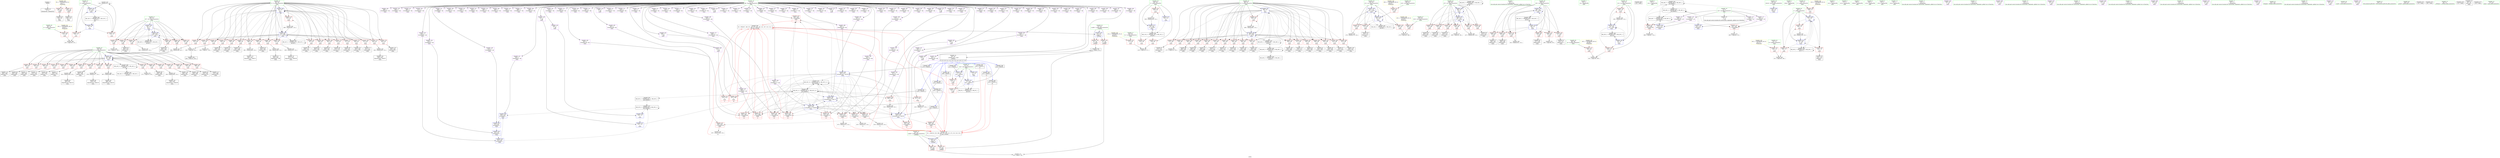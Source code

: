 digraph "SVFG" {
	label="SVFG";

	Node0x5644b23b7270 [shape=record,color=grey,label="{NodeID: 0\nNullPtr}"];
	Node0x5644b23b7270 -> Node0x5644b23acc70[style=solid];
	Node0x5644b2404870 [shape=record,color=yellow,style=double,label="{NodeID: 526\n6V_1 = ENCHI(MR_6V_0)\npts\{1 \}\nFun[main]}"];
	Node0x5644b2404870 -> Node0x5644b23c92a0[style=dashed];
	Node0x5644b2404870 -> Node0x5644b23c9370[style=dashed];
	Node0x5644b23dfc80 [shape=record,color=grey,label="{NodeID: 443\n154 = Binary(153, 114, )\n}"];
	Node0x5644b23dfc80 -> Node0x5644b23d7750[style=solid];
	Node0x5644b23d85f0 [shape=record,color=blue,label="{NodeID: 360\n94\<--268\nt2\<--sub\nmain\n}"];
	Node0x5644b23d85f0 -> Node0x5644b23d44f0[style=dashed];
	Node0x5644b23d85f0 -> Node0x5644b23d45c0[style=dashed];
	Node0x5644b23d85f0 -> Node0x5644b23d4690[style=dashed];
	Node0x5644b23d85f0 -> Node0x5644b23d4760[style=dashed];
	Node0x5644b23d85f0 -> Node0x5644b23d4830[style=dashed];
	Node0x5644b23d85f0 -> Node0x5644b23d4900[style=dashed];
	Node0x5644b23d85f0 -> Node0x5644b23d49d0[style=dashed];
	Node0x5644b23d85f0 -> Node0x5644b23d4aa0[style=dashed];
	Node0x5644b23d85f0 -> Node0x5644b23d4b70[style=dashed];
	Node0x5644b23d85f0 -> Node0x5644b23d4c40[style=dashed];
	Node0x5644b23d85f0 -> Node0x5644b23d4d10[style=dashed];
	Node0x5644b23d85f0 -> Node0x5644b23d4de0[style=dashed];
	Node0x5644b23d85f0 -> Node0x5644b23d4eb0[style=dashed];
	Node0x5644b23d85f0 -> Node0x5644b23d4f80[style=dashed];
	Node0x5644b23d85f0 -> Node0x5644b23d5050[style=dashed];
	Node0x5644b23d85f0 -> Node0x5644b23d5120[style=dashed];
	Node0x5644b23d85f0 -> Node0x5644b23d51f0[style=dashed];
	Node0x5644b23d85f0 -> Node0x5644b23d85f0[style=dashed];
	Node0x5644b23d85f0 -> Node0x5644b23f8970[style=dashed];
	Node0x5644b23d4280 [shape=record,color=red,label="{NodeID: 277\n466\<--92\n\<--t1\nmain\n}"];
	Node0x5644b23d4280 -> Node0x5644b23c5600[style=solid];
	Node0x5644b23c80c0 [shape=record,color=purple,label="{NodeID: 194\n468\<--7\narrayidx203\<--dp\nmain\n}"];
	Node0x5644b23c56d0 [shape=record,color=black,label="{NodeID: 111\n470\<--469\nidxprom204\<--\nmain\n}"];
	Node0x5644b23aa860 [shape=record,color=green,label="{NodeID: 28\n64\<--65\nt\<--t_field_insensitive\nmain\n}"];
	Node0x5644b23aa860 -> Node0x5644b23c9850[style=solid];
	Node0x5644b23aa860 -> Node0x5644b23c9920[style=solid];
	Node0x5644b23aa860 -> Node0x5644b23c99f0[style=solid];
	Node0x5644b23aa860 -> Node0x5644b23d7340[style=solid];
	Node0x5644b23aa860 -> Node0x5644b23d8ee0[style=solid];
	Node0x5644b23cfd90 [shape=record,color=grey,label="{NodeID: 471\n49 = cmp(47, 48, )\n}"];
	Node0x5644b23d5940 [shape=record,color=red,label="{NodeID: 305\n371\<--96\n\<--w\nmain\n}"];
	Node0x5644b23d5940 -> Node0x5644b23c77d0[style=solid];
	Node0x5644b23c9780 [shape=record,color=red,label="{NodeID: 222\n117\<--62\n\<--ts\nmain\n}"];
	Node0x5644b23c9780 -> Node0x5644b23e2080[style=solid];
	Node0x5644b23cb230 [shape=record,color=purple,label="{NodeID: 139\n294\<--7\narrayidx87\<--dp\nmain\n}"];
	Node0x5644b23c5ea0 [shape=record,color=black,label="{NodeID: 56\n173\<--172\nidxprom25\<--\nmain\n}"];
	Node0x5644b241d140 [shape=record,color=black,label="{NodeID: 582\n369 = PHI(38, )\n|{<s0>11}}"];
	Node0x5644b241d140:s0 -> Node0x5644b241e560[style=solid,color=red];
	Node0x5644b23fbf70 [shape=record,color=black,label="{NodeID: 499\nMR_38V_2 = PHI(MR_38V_3, MR_38V_1, )\npts\{89 \}\n}"];
	Node0x5644b23fbf70 -> Node0x5644b23d7d00[style=dashed];
	Node0x5644b23fbf70 -> Node0x5644b23fbf70[style=dashed];
	Node0x5644b23d7000 [shape=record,color=blue,label="{NodeID: 333\n17\<--18\nans\<--\nGlob }"];
	Node0x5644b23d7000 -> Node0x5644b23f9c70[style=dashed];
	Node0x5644b23d2c90 [shape=record,color=red,label="{NodeID: 250\n212\<--88\n\<--j37\nmain\n}"];
	Node0x5644b23d2c90 -> Node0x5644b23c61e0[style=solid];
	Node0x5644b23cc8f0 [shape=record,color=purple,label="{NodeID: 167\n380\<--7\narrayidx145\<--dp\nmain\n}"];
	Node0x5644b23c7560 [shape=record,color=black,label="{NodeID: 84\n359\<--358\nidxprom130\<--\nmain\n}"];
	Node0x5644b23991c0 [shape=record,color=green,label="{NodeID: 1\n18\<--1\n\<--dummyObj\nCan only get source location for instruction, argument, global var or function.}"];
	Node0x5644b23dfe00 [shape=record,color=grey,label="{NodeID: 444\n357 = Binary(356, 114, )\n|{<s0>10}}"];
	Node0x5644b23dfe00:s0 -> Node0x5644b241dc00[style=solid,color=red];
	Node0x5644b23d86c0 [shape=record,color=blue,label="{NodeID: 361\n96\<--18\nw\<--\nmain\n}"];
	Node0x5644b23d86c0 -> Node0x5644b23d52c0[style=dashed];
	Node0x5644b23d86c0 -> Node0x5644b23d5390[style=dashed];
	Node0x5644b23d86c0 -> Node0x5644b23d5460[style=dashed];
	Node0x5644b23d86c0 -> Node0x5644b23d5530[style=dashed];
	Node0x5644b23d86c0 -> Node0x5644b23d5600[style=dashed];
	Node0x5644b23d86c0 -> Node0x5644b23d56d0[style=dashed];
	Node0x5644b23d86c0 -> Node0x5644b23d57a0[style=dashed];
	Node0x5644b23d86c0 -> Node0x5644b23d5870[style=dashed];
	Node0x5644b23d86c0 -> Node0x5644b23d5940[style=dashed];
	Node0x5644b23d86c0 -> Node0x5644b23d5a10[style=dashed];
	Node0x5644b23d86c0 -> Node0x5644b23d5ae0[style=dashed];
	Node0x5644b23d86c0 -> Node0x5644b23d5bb0[style=dashed];
	Node0x5644b23d86c0 -> Node0x5644b23d5c80[style=dashed];
	Node0x5644b23d86c0 -> Node0x5644b23d5d50[style=dashed];
	Node0x5644b23d86c0 -> Node0x5644b23d5e20[style=dashed];
	Node0x5644b23d86c0 -> Node0x5644b23d5ef0[style=dashed];
	Node0x5644b23d86c0 -> Node0x5644b23d5fc0[style=dashed];
	Node0x5644b23d86c0 -> Node0x5644b23d6090[style=dashed];
	Node0x5644b23d86c0 -> Node0x5644b23d8ad0[style=dashed];
	Node0x5644b23d86c0 -> Node0x5644b2402370[style=dashed];
	Node0x5644b23d4350 [shape=record,color=red,label="{NodeID: 278\n480\<--92\n\<--t1\nmain\n}"];
	Node0x5644b23d4350 -> Node0x5644b23e1180[style=solid];
	Node0x5644b23c8190 [shape=record,color=purple,label="{NodeID: 195\n471\<--7\narrayidx205\<--dp\nmain\n}"];
	Node0x5644b23c57a0 [shape=record,color=black,label="{NodeID: 112\n478\<--477\nidxprom210\<--\nmain\n}"];
	Node0x5644b23aa930 [shape=record,color=green,label="{NodeID: 29\n66\<--67\nn\<--n_field_insensitive\nmain\n}"];
	Node0x5644b23aa930 -> Node0x5644b23c9ac0[style=solid];
	Node0x5644b23cff10 [shape=record,color=grey,label="{NodeID: 472\n262 = cmp(260, 261, )\n}"];
	Node0x5644b23cff10 -> Node0x5644b23df260[style=solid];
	Node0x5644b23d5a10 [shape=record,color=red,label="{NodeID: 306\n390\<--96\n\<--w\nmain\n}"];
	Node0x5644b23d5a10 -> Node0x5644b23c7b10[style=solid];
	Node0x5644b23c9850 [shape=record,color=red,label="{NodeID: 223\n116\<--64\n\<--t\nmain\n}"];
	Node0x5644b23c9850 -> Node0x5644b23e2080[style=solid];
	Node0x5644b23cb300 [shape=record,color=purple,label="{NodeID: 140\n295\<--7\narrayidx88\<--dp\nmain\n}"];
	Node0x5644b23cb300 -> Node0x5644b23d6230[style=solid];
	Node0x5644b23c5f70 [shape=record,color=black,label="{NodeID: 57\n199\<--198\nidxprom41\<--\nmain\n}"];
	Node0x5644b241d280 [shape=record,color=black,label="{NodeID: 583\n370 = PHI(38, )\n}"];
	Node0x5644b241d280 -> Node0x5644b23d8860[style=solid];
	Node0x5644b23fc470 [shape=record,color=black,label="{NodeID: 500\nMR_40V_2 = PHI(MR_40V_4, MR_40V_1, )\npts\{91 \}\n}"];
	Node0x5644b23fc470 -> Node0x5644b23d8450[style=dashed];
	Node0x5644b23d70d0 [shape=record,color=blue,label="{NodeID: 334\n41\<--39\nx.addr\<--x\n_Z3Minii\n}"];
	Node0x5644b23d70d0 -> Node0x5644b23c9440[style=dashed];
	Node0x5644b23d70d0 -> Node0x5644b23c9510[style=dashed];
	Node0x5644b23d2d60 [shape=record,color=red,label="{NodeID: 251\n221\<--88\n\<--j37\nmain\n}"];
	Node0x5644b23d2d60 -> Node0x5644b23c6380[style=solid];
	Node0x5644b23cc9c0 [shape=record,color=purple,label="{NodeID: 168\n381\<--7\narrayidx146\<--dp\nmain\n}"];
	Node0x5644b23cc9c0 -> Node0x5644b23d8860[style=solid];
	Node0x5644b23c7630 [shape=record,color=black,label="{NodeID: 85\n362\<--361\nidxprom132\<--\nmain\n}"];
	Node0x5644b2399040 [shape=record,color=green,label="{NodeID: 2\n20\<--1\n.str\<--dummyObj\nGlob }"];
	Node0x5644b23dff80 [shape=record,color=grey,label="{NodeID: 445\n179 = Binary(178, 114, )\n}"];
	Node0x5644b23dff80 -> Node0x5644b23d7a90[style=solid];
	Node0x5644b23d8790 [shape=record,color=blue,label="{NodeID: 362\n332\<--321\narrayidx113\<--call105\nmain\n}"];
	Node0x5644b23d8790 -> Node0x5644b23d64a0[style=dashed];
	Node0x5644b23d8790 -> Node0x5644b23d6570[style=dashed];
	Node0x5644b23d8790 -> Node0x5644b23d6640[style=dashed];
	Node0x5644b23d8790 -> Node0x5644b23d8860[style=dashed];
	Node0x5644b23d4420 [shape=record,color=red,label="{NodeID: 279\n497\<--92\n\<--t1\nmain\n}"];
	Node0x5644b23d4420 -> Node0x5644b23e1900[style=solid];
	Node0x5644b23c8260 [shape=record,color=purple,label="{NodeID: 196\n472\<--7\narrayidx206\<--dp\nmain\n}"];
	Node0x5644b23c8260 -> Node0x5644b23d6bf0[style=solid];
	Node0x5644b23c5870 [shape=record,color=black,label="{NodeID: 113\n482\<--481\nidxprom213\<--add212\nmain\n}"];
	Node0x5644b23aaa00 [shape=record,color=green,label="{NodeID: 30\n68\<--69\nm\<--m_field_insensitive\nmain\n}"];
	Node0x5644b23aaa00 -> Node0x5644b23c9b90[style=solid];
	Node0x5644b23d0090 [shape=record,color=grey,label="{NodeID: 473\n258 = cmp(257, 191, )\n}"];
	Node0x5644b23d5ae0 [shape=record,color=red,label="{NodeID: 307\n402\<--96\n\<--w\nmain\n}"];
	Node0x5644b23d5ae0 -> Node0x5644b23c7d80[style=solid];
	Node0x5644b23c9920 [shape=record,color=red,label="{NodeID: 224\n522\<--64\n\<--t\nmain\n}"];
	Node0x5644b23cb3d0 [shape=record,color=purple,label="{NodeID: 141\n299\<--7\narrayidx90\<--dp\nmain\n}"];
	Node0x5644b23c6040 [shape=record,color=black,label="{NodeID: 58\n203\<--202\nidxprom43\<--\nmain\n}"];
	Node0x5644b241d3c0 [shape=record,color=black,label="{NodeID: 584\n525 = PHI()\n}"];
	Node0x5644b23fc970 [shape=record,color=black,label="{NodeID: 501\nMR_42V_2 = PHI(MR_42V_3, MR_42V_1, )\npts\{93 \}\n}"];
	Node0x5644b23fc970 -> Node0x5644b23d8520[style=dashed];
	Node0x5644b23fc970 -> Node0x5644b23fc970[style=dashed];
	Node0x5644b23d71a0 [shape=record,color=blue,label="{NodeID: 335\n43\<--40\ny.addr\<--y\n_Z3Minii\n}"];
	Node0x5644b23d71a0 -> Node0x5644b23c95e0[style=dashed];
	Node0x5644b23d71a0 -> Node0x5644b23c96b0[style=dashed];
	Node0x5644b23d2e30 [shape=record,color=red,label="{NodeID: 252\n230\<--88\n\<--j37\nmain\n}"];
	Node0x5644b23d2e30 -> Node0x5644b23c6520[style=solid];
	Node0x5644b23cca90 [shape=record,color=purple,label="{NodeID: 169\n392\<--7\narrayidx152\<--dp\nmain\n}"];
	Node0x5644b23c7700 [shape=record,color=black,label="{NodeID: 86\n365\<--364\nidxprom134\<--\nmain\n}"];
	Node0x5644b23990d0 [shape=record,color=green,label="{NodeID: 3\n22\<--1\n.str.1\<--dummyObj\nGlob }"];
	Node0x5644b2404b40 [shape=record,color=yellow,style=double,label="{NodeID: 529\n12V_1 = ENCHI(MR_12V_0)\npts\{63 \}\nFun[main]}"];
	Node0x5644b2404b40 -> Node0x5644b23c9780[style=dashed];
	Node0x5644b23e0100 [shape=record,color=grey,label="{NodeID: 446\n289 = Binary(288, 114, )\n}"];
	Node0x5644b23e0100 -> Node0x5644b23c6790[style=solid];
	Node0x5644b23d8860 [shape=record,color=blue,label="{NodeID: 363\n381\<--370\narrayidx146\<--call138\nmain\n}"];
	Node0x5644b23d8860 -> Node0x5644b23d6230[style=dashed];
	Node0x5644b23d8860 -> Node0x5644b23d6300[style=dashed];
	Node0x5644b23d8860 -> Node0x5644b23d63d0[style=dashed];
	Node0x5644b23d8860 -> Node0x5644b23d67e0[style=dashed];
	Node0x5644b23d8860 -> Node0x5644b23d68b0[style=dashed];
	Node0x5644b23d8860 -> Node0x5644b23d6980[style=dashed];
	Node0x5644b23d8860 -> Node0x5644b23d6a50[style=dashed];
	Node0x5644b23d8860 -> Node0x5644b23d6b20[style=dashed];
	Node0x5644b23d8860 -> Node0x5644b23d6bf0[style=dashed];
	Node0x5644b23d8860 -> Node0x5644b23d8790[style=dashed];
	Node0x5644b23d8860 -> Node0x5644b23d8930[style=dashed];
	Node0x5644b23d8860 -> Node0x5644b23d8a00[style=dashed];
	Node0x5644b23d8860 -> Node0x5644b2402870[style=dashed];
	Node0x5644b23d44f0 [shape=record,color=red,label="{NodeID: 280\n270\<--94\n\<--t2\nmain\n}"];
	Node0x5644b23d44f0 -> Node0x5644b23e2500[style=solid];
	Node0x5644b23c8330 [shape=record,color=purple,label="{NodeID: 197\n479\<--7\narrayidx211\<--dp\nmain\n}"];
	Node0x5644b23c5940 [shape=record,color=black,label="{NodeID: 114\n485\<--484\nidxprom215\<--\nmain\n}"];
	Node0x5644b23aaad0 [shape=record,color=green,label="{NodeID: 31\n70\<--71\ni\<--i_field_insensitive\nmain\n}"];
	Node0x5644b23aaad0 -> Node0x5644b23c9c60[style=solid];
	Node0x5644b23aaad0 -> Node0x5644b23c9d30[style=solid];
	Node0x5644b23aaad0 -> Node0x5644b23d7410[style=solid];
	Node0x5644b23aaad0 -> Node0x5644b23d7750[style=solid];
	Node0x5644b23d0210 [shape=record,color=grey,label="{NodeID: 474\n283 = cmp(282, 18, )\n}"];
	Node0x5644b23d5bb0 [shape=record,color=red,label="{NodeID: 308\n414\<--96\n\<--w\nmain\n}"];
	Node0x5644b23d5bb0 -> Node0x5644b23c4b70[style=solid];
	Node0x5644b23c99f0 [shape=record,color=red,label="{NodeID: 225\n529\<--64\n\<--t\nmain\n}"];
	Node0x5644b23c99f0 -> Node0x5644b23e0b80[style=solid];
	Node0x5644b23cb4a0 [shape=record,color=purple,label="{NodeID: 142\n302\<--7\narrayidx92\<--dp\nmain\n}"];
	Node0x5644b23c6110 [shape=record,color=black,label="{NodeID: 59\n209\<--208\nidxprom46\<--\nmain\n}"];
	Node0x5644b241d630 [shape=record,color=black,label="{NodeID: 585\n475 = PHI(38, )\n|{<s0>15}}"];
	Node0x5644b241d630:s0 -> Node0x5644b241e560[style=solid,color=red];
	Node0x5644b23fce70 [shape=record,color=black,label="{NodeID: 502\nMR_44V_2 = PHI(MR_44V_3, MR_44V_1, )\npts\{95 \}\n}"];
	Node0x5644b23fce70 -> Node0x5644b23f8970[style=dashed];
	Node0x5644b23d7270 [shape=record,color=blue,label="{NodeID: 336\n60\<--18\nretval\<--\nmain\n}"];
	Node0x5644b23d2f00 [shape=record,color=red,label="{NodeID: 253\n236\<--88\n\<--j37\nmain\n}"];
	Node0x5644b23d2f00 -> Node0x5644b23e1c00[style=solid];
	Node0x5644b23ccb60 [shape=record,color=purple,label="{NodeID: 170\n395\<--7\narrayidx154\<--dp\nmain\n}"];
	Node0x5644b23c77d0 [shape=record,color=black,label="{NodeID: 87\n372\<--371\nidxprom139\<--\nmain\n}"];
	Node0x5644b23c4760 [shape=record,color=green,label="{NodeID: 4\n24\<--1\nstdin\<--dummyObj\nGlob }"];
	Node0x5644b23e0280 [shape=record,color=grey,label="{NodeID: 447\n434 = Binary(433, 114, )\n}"];
	Node0x5644b23e0280 -> Node0x5644b23c4f80[style=solid];
	Node0x5644b23d8930 [shape=record,color=blue,label="{NodeID: 364\n437\<--426\narrayidx183\<--call175\nmain\n}"];
	Node0x5644b23d8930 -> Node0x5644b23d6230[style=dashed];
	Node0x5644b23d8930 -> Node0x5644b23d6300[style=dashed];
	Node0x5644b23d8930 -> Node0x5644b23d63d0[style=dashed];
	Node0x5644b23d8930 -> Node0x5644b23d67e0[style=dashed];
	Node0x5644b23d8930 -> Node0x5644b23d68b0[style=dashed];
	Node0x5644b23d8930 -> Node0x5644b23d6980[style=dashed];
	Node0x5644b23d8930 -> Node0x5644b23d6a50[style=dashed];
	Node0x5644b23d8930 -> Node0x5644b23d6b20[style=dashed];
	Node0x5644b23d8930 -> Node0x5644b23d6bf0[style=dashed];
	Node0x5644b23d8930 -> Node0x5644b23d8790[style=dashed];
	Node0x5644b23d8930 -> Node0x5644b23d8930[style=dashed];
	Node0x5644b23d8930 -> Node0x5644b23d8a00[style=dashed];
	Node0x5644b23d8930 -> Node0x5644b2402870[style=dashed];
	Node0x5644b23d45c0 [shape=record,color=red,label="{NodeID: 281\n292\<--94\n\<--t2\nmain\n}"];
	Node0x5644b23d45c0 -> Node0x5644b23c6860[style=solid];
	Node0x5644b23c8400 [shape=record,color=purple,label="{NodeID: 198\n483\<--7\narrayidx214\<--dp\nmain\n}"];
	Node0x5644b23c5a10 [shape=record,color=purple,label="{NodeID: 115\n145\<--4\narrayidx\<--col\nmain\n}"];
	Node0x5644b23c5a10 -> Node0x5644b23d75b0[style=solid];
	Node0x5644b23aaba0 [shape=record,color=green,label="{NodeID: 32\n72\<--73\nc\<--c_field_insensitive\nmain\n}"];
	Node0x5644b23aaba0 -> Node0x5644b23c9e00[style=solid];
	Node0x5644b23d0390 [shape=record,color=grey,label="{NodeID: 475\n277 = cmp(276, 176, )\n}"];
	Node0x5644b23d5c80 [shape=record,color=red,label="{NodeID: 309\n427\<--96\n\<--w\nmain\n}"];
	Node0x5644b23d5c80 -> Node0x5644b23c4de0[style=solid];
	Node0x5644b23c9ac0 [shape=record,color=red,label="{NodeID: 226\n131\<--66\n\<--n\nmain\n}"];
	Node0x5644b23c9ac0 -> Node0x5644b23e2200[style=solid];
	Node0x5644b23cb570 [shape=record,color=purple,label="{NodeID: 143\n305\<--7\narrayidx94\<--dp\nmain\n}"];
	Node0x5644b23c61e0 [shape=record,color=black,label="{NodeID: 60\n213\<--212\nidxprom48\<--\nmain\n}"];
	Node0x5644b241d700 [shape=record,color=black,label="{NodeID: 586\n476 = PHI(38, )\n}"];
	Node0x5644b241d700 -> Node0x5644b23d8a00[style=solid];
	Node0x5644b23fd370 [shape=record,color=black,label="{NodeID: 503\nMR_46V_2 = PHI(MR_46V_3, MR_46V_1, )\npts\{97 \}\n}"];
	Node0x5644b23fd370 -> Node0x5644b23f9680[style=dashed];
	Node0x5644b23d7340 [shape=record,color=blue,label="{NodeID: 337\n64\<--114\nt\<--\nmain\n}"];
	Node0x5644b23d7340 -> Node0x5644b23fa170[style=dashed];
	Node0x5644b23d2fd0 [shape=record,color=red,label="{NodeID: 254\n251\<--90\n\<--i67\nmain\n}"];
	Node0x5644b23d2fd0 -> Node0x5644b23e2380[style=solid];
	Node0x5644b23ccc30 [shape=record,color=purple,label="{NodeID: 171\n399\<--7\narrayidx157\<--dp\nmain\n}"];
	Node0x5644b23c78a0 [shape=record,color=black,label="{NodeID: 88\n375\<--374\nidxprom141\<--\nmain\n}"];
	Node0x5644b23c47f0 [shape=record,color=green,label="{NodeID: 5\n25\<--1\n.str.2\<--dummyObj\nGlob }"];
	Node0x5644b2404d00 [shape=record,color=yellow,style=double,label="{NodeID: 531\n16V_1 = ENCHI(MR_16V_0)\npts\{67 \}\nFun[main]}"];
	Node0x5644b2404d00 -> Node0x5644b23c9ac0[style=dashed];
	Node0x5644b23e0400 [shape=record,color=grey,label="{NodeID: 448\n242 = Binary(241, 114, )\n}"];
	Node0x5644b23e0400 -> Node0x5644b23d81e0[style=solid];
	Node0x5644b23d8a00 [shape=record,color=blue,label="{NodeID: 365\n487\<--476\narrayidx217\<--call209\nmain\n}"];
	Node0x5644b23d8a00 -> Node0x5644b23d6230[style=dashed];
	Node0x5644b23d8a00 -> Node0x5644b23d6300[style=dashed];
	Node0x5644b23d8a00 -> Node0x5644b23d63d0[style=dashed];
	Node0x5644b23d8a00 -> Node0x5644b23d67e0[style=dashed];
	Node0x5644b23d8a00 -> Node0x5644b23d68b0[style=dashed];
	Node0x5644b23d8a00 -> Node0x5644b23d6980[style=dashed];
	Node0x5644b23d8a00 -> Node0x5644b23d6a50[style=dashed];
	Node0x5644b23d8a00 -> Node0x5644b23d6b20[style=dashed];
	Node0x5644b23d8a00 -> Node0x5644b23d6bf0[style=dashed];
	Node0x5644b23d8a00 -> Node0x5644b23d8790[style=dashed];
	Node0x5644b23d8a00 -> Node0x5644b23d8930[style=dashed];
	Node0x5644b23d8a00 -> Node0x5644b23d8a00[style=dashed];
	Node0x5644b23d8a00 -> Node0x5644b2402870[style=dashed];
	Node0x5644b23d4690 [shape=record,color=red,label="{NodeID: 282\n303\<--94\n\<--t2\nmain\n}"];
	Node0x5644b23d4690 -> Node0x5644b23c6ad0[style=solid];
	Node0x5644b23c84d0 [shape=record,color=purple,label="{NodeID: 199\n486\<--7\narrayidx216\<--dp\nmain\n}"];
	Node0x5644b23c9f80 [shape=record,color=purple,label="{NodeID: 116\n174\<--4\narrayidx26\<--col\nmain\n}"];
	Node0x5644b23c9f80 -> Node0x5644b23d79c0[style=solid];
	Node0x5644b23aac70 [shape=record,color=green,label="{NodeID: 33\n74\<--75\nd\<--d_field_insensitive\nmain\n}"];
	Node0x5644b23aac70 -> Node0x5644b23d1d60[style=solid];
	Node0x5644b23d0510 [shape=record,color=grey,label="{NodeID: 476\n190 = cmp(189, 191, )\n}"];
	Node0x5644b23d5d50 [shape=record,color=red,label="{NodeID: 310\n440\<--96\n\<--w\nmain\n}"];
	Node0x5644b23d5d50 -> Node0x5644b23c5050[style=solid];
	Node0x5644b23c9b90 [shape=record,color=red,label="{NodeID: 227\n160\<--68\n\<--m\nmain\n}"];
	Node0x5644b23c9b90 -> Node0x5644b23e1f00[style=solid];
	Node0x5644b23cb640 [shape=record,color=purple,label="{NodeID: 144\n306\<--7\narrayidx95\<--dp\nmain\n}"];
	Node0x5644b23cb640 -> Node0x5644b23d6300[style=solid];
	Node0x5644b23c62b0 [shape=record,color=black,label="{NodeID: 61\n218\<--217\nidxprom51\<--\nmain\n}"];
	Node0x5644b241d840 [shape=record,color=black,label="{NodeID: 587\n511 = PHI(38, )\n}"];
	Node0x5644b241d840 -> Node0x5644b23d8d40[style=solid];
	Node0x5644b23fd870 [shape=record,color=black,label="{NodeID: 504\nMR_48V_2 = PHI(MR_48V_6, MR_48V_1, )\npts\{60000 \}\n}"];
	Node0x5644b23fd870 -> Node0x5644b23d6160[style=dashed];
	Node0x5644b23fd870 -> Node0x5644b23d6710[style=dashed];
	Node0x5644b23fd870 -> Node0x5644b23f7a70[style=dashed];
	Node0x5644b23fd870 -> Node0x5644b23fd870[style=dashed];
	Node0x5644b23fd870 -> Node0x5644b23ffb70[style=dashed];
	Node0x5644b23d7410 [shape=record,color=blue,label="{NodeID: 338\n70\<--18\ni\<--\nmain\n}"];
	Node0x5644b23d7410 -> Node0x5644b23c9c60[style=dashed];
	Node0x5644b23d7410 -> Node0x5644b23c9d30[style=dashed];
	Node0x5644b23d7410 -> Node0x5644b23d7750[style=dashed];
	Node0x5644b23d7410 -> Node0x5644b23fa670[style=dashed];
	Node0x5644b23d30a0 [shape=record,color=red,label="{NodeID: 255\n261\<--90\n\<--i67\nmain\n}"];
	Node0x5644b23d30a0 -> Node0x5644b23cff10[style=solid];
	Node0x5644b23ccd00 [shape=record,color=purple,label="{NodeID: 172\n400\<--7\narrayidx158\<--dp\nmain\n}"];
	Node0x5644b23ccd00 -> Node0x5644b23d67e0[style=solid];
	Node0x5644b23c7970 [shape=record,color=black,label="{NodeID: 89\n379\<--378\nidxprom144\<--add143\nmain\n}"];
	Node0x5644b23ab030 [shape=record,color=green,label="{NodeID: 6\n27\<--1\n.str.3\<--dummyObj\nGlob }"];
	Node0x5644b2404de0 [shape=record,color=yellow,style=double,label="{NodeID: 532\n18V_1 = ENCHI(MR_18V_0)\npts\{69 \}\nFun[main]}"];
	Node0x5644b2404de0 -> Node0x5644b23c9b90[style=dashed];
	Node0x5644b23e0580 [shape=record,color=grey,label="{NodeID: 449\n341 = Binary(340, 114, )\n}"];
	Node0x5644b23e0580 -> Node0x5644b23c7220[style=solid];
	Node0x5644b23d8ad0 [shape=record,color=blue,label="{NodeID: 366\n96\<--493\nw\<--inc221\nmain\n}"];
	Node0x5644b23d8ad0 -> Node0x5644b23d52c0[style=dashed];
	Node0x5644b23d8ad0 -> Node0x5644b23d5390[style=dashed];
	Node0x5644b23d8ad0 -> Node0x5644b23d5460[style=dashed];
	Node0x5644b23d8ad0 -> Node0x5644b23d5530[style=dashed];
	Node0x5644b23d8ad0 -> Node0x5644b23d5600[style=dashed];
	Node0x5644b23d8ad0 -> Node0x5644b23d56d0[style=dashed];
	Node0x5644b23d8ad0 -> Node0x5644b23d57a0[style=dashed];
	Node0x5644b23d8ad0 -> Node0x5644b23d5870[style=dashed];
	Node0x5644b23d8ad0 -> Node0x5644b23d5940[style=dashed];
	Node0x5644b23d8ad0 -> Node0x5644b23d5a10[style=dashed];
	Node0x5644b23d8ad0 -> Node0x5644b23d5ae0[style=dashed];
	Node0x5644b23d8ad0 -> Node0x5644b23d5bb0[style=dashed];
	Node0x5644b23d8ad0 -> Node0x5644b23d5c80[style=dashed];
	Node0x5644b23d8ad0 -> Node0x5644b23d5d50[style=dashed];
	Node0x5644b23d8ad0 -> Node0x5644b23d5e20[style=dashed];
	Node0x5644b23d8ad0 -> Node0x5644b23d5ef0[style=dashed];
	Node0x5644b23d8ad0 -> Node0x5644b23d5fc0[style=dashed];
	Node0x5644b23d8ad0 -> Node0x5644b23d6090[style=dashed];
	Node0x5644b23d8ad0 -> Node0x5644b23d8ad0[style=dashed];
	Node0x5644b23d8ad0 -> Node0x5644b2402370[style=dashed];
	Node0x5644b23d4760 [shape=record,color=red,label="{NodeID: 283\n314\<--94\n\<--t2\nmain\n}"];
	Node0x5644b23d4760 -> Node0x5644b23c6d40[style=solid];
	Node0x5644b23c85a0 [shape=record,color=purple,label="{NodeID: 200\n487\<--7\narrayidx217\<--dp\nmain\n}"];
	Node0x5644b23c85a0 -> Node0x5644b23d8a00[style=solid];
	Node0x5644b23ca050 [shape=record,color=purple,label="{NodeID: 117\n281\<--4\narrayidx80\<--col\nmain\n}"];
	Node0x5644b23ca050 -> Node0x5644b23d6160[style=solid];
	Node0x5644b23abfe0 [shape=record,color=green,label="{NodeID: 34\n76\<--77\nj\<--j_field_insensitive\nmain\n}"];
	Node0x5644b23abfe0 -> Node0x5644b23d1df0[style=solid];
	Node0x5644b23abfe0 -> Node0x5644b23d1ec0[style=solid];
	Node0x5644b23abfe0 -> Node0x5644b23d1f90[style=solid];
	Node0x5644b23abfe0 -> Node0x5644b23d74e0[style=solid];
	Node0x5644b23abfe0 -> Node0x5644b23d7680[style=solid];
	Node0x5644b23d0690 [shape=record,color=grey,label="{NodeID: 477\n196 = cmp(195, 191, )\n}"];
	Node0x5644b23d5e20 [shape=record,color=red,label="{NodeID: 311\n452\<--96\n\<--w\nmain\n}"];
	Node0x5644b23d5e20 -> Node0x5644b23c52c0[style=solid];
	Node0x5644b23c9c60 [shape=record,color=red,label="{NodeID: 228\n130\<--70\n\<--i\nmain\n}"];
	Node0x5644b23c9c60 -> Node0x5644b23e2200[style=solid];
	Node0x5644b23cb710 [shape=record,color=purple,label="{NodeID: 145\n310\<--7\narrayidx97\<--dp\nmain\n}"];
	Node0x5644b23c6380 [shape=record,color=black,label="{NodeID: 62\n222\<--221\nidxprom53\<--\nmain\n}"];
	Node0x5644b241d980 [shape=record,color=black,label="{NodeID: 588\n519 = PHI(38, )\n|{<s0>18}}"];
	Node0x5644b241d980:s0 -> Node0x5644b241e560[style=solid,color=red];
	Node0x5644b23fdd70 [shape=record,color=black,label="{NodeID: 505\nMR_50V_2 = PHI(MR_50V_11, MR_50V_1, )\npts\{160000 \}\n}"];
	Node0x5644b23fdd70 -> Node0x5644b2403770[style=dashed];
	Node0x5644b23d74e0 [shape=record,color=blue,label="{NodeID: 339\n76\<--136\nj\<--\nmain\n}"];
	Node0x5644b23d74e0 -> Node0x5644b23d1df0[style=dashed];
	Node0x5644b23d74e0 -> Node0x5644b23d1ec0[style=dashed];
	Node0x5644b23d74e0 -> Node0x5644b23d1f90[style=dashed];
	Node0x5644b23d74e0 -> Node0x5644b23d74e0[style=dashed];
	Node0x5644b23d74e0 -> Node0x5644b23d7680[style=dashed];
	Node0x5644b23d74e0 -> Node0x5644b23fab70[style=dashed];
	Node0x5644b23d3170 [shape=record,color=red,label="{NodeID: 256\n266\<--90\n\<--i67\nmain\n}"];
	Node0x5644b23d3170 -> Node0x5644b23e0880[style=solid];
	Node0x5644b23ccdd0 [shape=record,color=purple,label="{NodeID: 173\n404\<--7\narrayidx160\<--dp\nmain\n}"];
	Node0x5644b23c7a40 [shape=record,color=black,label="{NodeID: 90\n385\<--384\nidxprom147\<--\nmain\n}"];
	Node0x5644b23ab0c0 [shape=record,color=green,label="{NodeID: 7\n29\<--1\nstdout\<--dummyObj\nGlob }"];
	Node0x5644b23e0700 [shape=record,color=grey,label="{NodeID: 450\n444 = Binary(443, 114, )\n}"];
	Node0x5644b23e0700 -> Node0x5644b23c5120[style=solid];
	Node0x5644b23d8ba0 [shape=record,color=blue,label="{NodeID: 367\n92\<--498\nt1\<--inc224\nmain\n}"];
	Node0x5644b23d8ba0 -> Node0x5644b23d34b0[style=dashed];
	Node0x5644b23d8ba0 -> Node0x5644b23d3580[style=dashed];
	Node0x5644b23d8ba0 -> Node0x5644b23d3650[style=dashed];
	Node0x5644b23d8ba0 -> Node0x5644b23d3720[style=dashed];
	Node0x5644b23d8ba0 -> Node0x5644b23d37f0[style=dashed];
	Node0x5644b23d8ba0 -> Node0x5644b23d38c0[style=dashed];
	Node0x5644b23d8ba0 -> Node0x5644b23d3990[style=dashed];
	Node0x5644b23d8ba0 -> Node0x5644b23d3a60[style=dashed];
	Node0x5644b23d8ba0 -> Node0x5644b23d3b30[style=dashed];
	Node0x5644b23d8ba0 -> Node0x5644b23d3c00[style=dashed];
	Node0x5644b23d8ba0 -> Node0x5644b23d3cd0[style=dashed];
	Node0x5644b23d8ba0 -> Node0x5644b23d3da0[style=dashed];
	Node0x5644b23d8ba0 -> Node0x5644b23d3e70[style=dashed];
	Node0x5644b23d8ba0 -> Node0x5644b23d3f40[style=dashed];
	Node0x5644b23d8ba0 -> Node0x5644b23d4010[style=dashed];
	Node0x5644b23d8ba0 -> Node0x5644b23d40e0[style=dashed];
	Node0x5644b23d8ba0 -> Node0x5644b23d41b0[style=dashed];
	Node0x5644b23d8ba0 -> Node0x5644b23d4280[style=dashed];
	Node0x5644b23d8ba0 -> Node0x5644b23d4350[style=dashed];
	Node0x5644b23d8ba0 -> Node0x5644b23d4420[style=dashed];
	Node0x5644b23d8ba0 -> Node0x5644b23d8520[style=dashed];
	Node0x5644b23d8ba0 -> Node0x5644b23d8ba0[style=dashed];
	Node0x5644b23d8ba0 -> Node0x5644b23fc970[style=dashed];
	Node0x5644b23d4830 [shape=record,color=red,label="{NodeID: 284\n329\<--94\n\<--t2\nmain\n}"];
	Node0x5644b23d4830 -> Node0x5644b23c6fb0[style=solid];
	Node0x5644b23c8670 [shape=record,color=purple,label="{NodeID: 201\n506\<--7\n\<--dp\nmain\n}"];
	Node0x5644b23c8670 -> Node0x5644b23d6cc0[style=solid];
	Node0x5644b23ca120 [shape=record,color=purple,label="{NodeID: 118\n386\<--4\narrayidx148\<--col\nmain\n}"];
	Node0x5644b23ca120 -> Node0x5644b23d6710[style=solid];
	Node0x5644b23ac0b0 [shape=record,color=green,label="{NodeID: 35\n78\<--79\ni14\<--i14_field_insensitive\nmain\n}"];
	Node0x5644b23ac0b0 -> Node0x5644b23d2060[style=solid];
	Node0x5644b23ac0b0 -> Node0x5644b23d2130[style=solid];
	Node0x5644b23ac0b0 -> Node0x5644b23d7820[style=solid];
	Node0x5644b23ac0b0 -> Node0x5644b23d7b60[style=solid];
	Node0x5644b23d0810 [shape=record,color=grey,label="{NodeID: 478\n388 = cmp(387, 114, )\n}"];
	Node0x5644b23d5ef0 [shape=record,color=red,label="{NodeID: 312\n463\<--96\n\<--w\nmain\n}"];
	Node0x5644b23d5ef0 -> Node0x5644b23c5530[style=solid];
	Node0x5644b23c9d30 [shape=record,color=red,label="{NodeID: 229\n153\<--70\n\<--i\nmain\n}"];
	Node0x5644b23c9d30 -> Node0x5644b23dfc80[style=solid];
	Node0x5644b23cb7e0 [shape=record,color=purple,label="{NodeID: 146\n313\<--7\narrayidx99\<--dp\nmain\n}"];
	Node0x5644b23c6450 [shape=record,color=black,label="{NodeID: 63\n227\<--226\nidxprom56\<--\nmain\n}"];
	Node0x5644b241dac0 [shape=record,color=black,label="{NodeID: 589\n520 = PHI(38, )\n}"];
	Node0x5644b241dac0 -> Node0x5644b23d8e10[style=solid];
	Node0x5644b23d75b0 [shape=record,color=blue,label="{NodeID: 340\n145\<--114\narrayidx\<--\nmain\n}"];
	Node0x5644b23d75b0 -> Node0x5644b23ffb70[style=dashed];
	Node0x5644b23d3240 [shape=record,color=red,label="{NodeID: 257\n279\<--90\n\<--i67\nmain\n}"];
	Node0x5644b23d3240 -> Node0x5644b23c65f0[style=solid];
	Node0x5644b23ccea0 [shape=record,color=purple,label="{NodeID: 174\n407\<--7\narrayidx162\<--dp\nmain\n}"];
	Node0x5644b23c7b10 [shape=record,color=black,label="{NodeID: 91\n391\<--390\nidxprom151\<--\nmain\n}"];
	Node0x5644b23ab9f0 [shape=record,color=green,label="{NodeID: 8\n30\<--1\n.str.4\<--dummyObj\nGlob }"];
	Node0x5644b2404fa0 [shape=record,color=yellow,style=double,label="{NodeID: 534\n22V_1 = ENCHI(MR_22V_0)\npts\{73 \}\nFun[main]}"];
	Node0x5644b2404fa0 -> Node0x5644b23c9e00[style=dashed];
	Node0x5644b23e0880 [shape=record,color=grey,label="{NodeID: 451\n268 = Binary(266, 267, )\n}"];
	Node0x5644b23e0880 -> Node0x5644b23d85f0[style=solid];
	Node0x5644b23d8c70 [shape=record,color=blue,label="{NodeID: 368\n90\<--503\ni67\<--inc227\nmain\n}"];
	Node0x5644b23d8c70 -> Node0x5644b23d2fd0[style=dashed];
	Node0x5644b23d8c70 -> Node0x5644b23d30a0[style=dashed];
	Node0x5644b23d8c70 -> Node0x5644b23d3170[style=dashed];
	Node0x5644b23d8c70 -> Node0x5644b23d3240[style=dashed];
	Node0x5644b23d8c70 -> Node0x5644b23d3310[style=dashed];
	Node0x5644b23d8c70 -> Node0x5644b23d33e0[style=dashed];
	Node0x5644b23d8c70 -> Node0x5644b23d8c70[style=dashed];
	Node0x5644b23d8c70 -> Node0x5644b23fc470[style=dashed];
	Node0x5644b23d4900 [shape=record,color=red,label="{NodeID: 285\n340\<--94\n\<--t2\nmain\n}"];
	Node0x5644b23d4900 -> Node0x5644b23e0580[style=solid];
	Node0x5644b23c8740 [shape=record,color=purple,label="{NodeID: 202\n508\<--7\n\<--dp\nmain\n}"];
	Node0x5644b23c8740 -> Node0x5644b23d6d90[style=solid];
	Node0x5644b23ca1f0 [shape=record,color=purple,label="{NodeID: 119\n200\<--7\n\<--dp\nmain\n}"];
	Node0x5644b23ac180 [shape=record,color=green,label="{NodeID: 36\n80\<--81\nc18\<--c18_field_insensitive\nmain\n}"];
	Node0x5644b23ac180 -> Node0x5644b23d2200[style=solid];
	Node0x5644b23d0990 [shape=record,color=grey,label="{NodeID: 479\n170 = cmp(168, 169, )\n}"];
	Node0x5644b23d5fc0 [shape=record,color=red,label="{NodeID: 313\n477\<--96\n\<--w\nmain\n}"];
	Node0x5644b23d5fc0 -> Node0x5644b23c57a0[style=solid];
	Node0x5644b23c9e00 [shape=record,color=red,label="{NodeID: 230\n136\<--72\n\<--c\nmain\n}"];
	Node0x5644b23c9e00 -> Node0x5644b23d74e0[style=solid];
	Node0x5644b23cb8b0 [shape=record,color=purple,label="{NodeID: 147\n316\<--7\narrayidx101\<--dp\nmain\n}"];
	Node0x5644b23c6520 [shape=record,color=black,label="{NodeID: 64\n231\<--230\nidxprom58\<--\nmain\n}"];
	Node0x5644b241dc00 [shape=record,color=black,label="{NodeID: 590\n39 = PHI(307, 296, 357, 345, 413, 401, 462, 451, 507, 515, 513, )\n0th arg _Z3Minii }"];
	Node0x5644b241dc00 -> Node0x5644b23d70d0[style=solid];
	Node0x5644b23d7680 [shape=record,color=blue,label="{NodeID: 341\n76\<--149\nj\<--inc\nmain\n}"];
	Node0x5644b23d7680 -> Node0x5644b23d1df0[style=dashed];
	Node0x5644b23d7680 -> Node0x5644b23d1ec0[style=dashed];
	Node0x5644b23d7680 -> Node0x5644b23d1f90[style=dashed];
	Node0x5644b23d7680 -> Node0x5644b23d74e0[style=dashed];
	Node0x5644b23d7680 -> Node0x5644b23d7680[style=dashed];
	Node0x5644b23d7680 -> Node0x5644b23fab70[style=dashed];
	Node0x5644b23d3310 [shape=record,color=red,label="{NodeID: 258\n384\<--90\n\<--i67\nmain\n}"];
	Node0x5644b23d3310 -> Node0x5644b23c7a40[style=solid];
	Node0x5644b23ccf70 [shape=record,color=purple,label="{NodeID: 175\n410\<--7\narrayidx164\<--dp\nmain\n}"];
	Node0x5644b23c7be0 [shape=record,color=black,label="{NodeID: 92\n394\<--393\nidxprom153\<--\nmain\n}"];
	Node0x5644b23aba80 [shape=record,color=green,label="{NodeID: 9\n32\<--1\n.str.5\<--dummyObj\nGlob }"];
	Node0x5644b2405080 [shape=record,color=yellow,style=double,label="{NodeID: 535\n24V_1 = ENCHI(MR_24V_0)\npts\{75 \}\nFun[main]}"];
	Node0x5644b2405080 -> Node0x5644b23d1d60[style=dashed];
	Node0x5644b23e0a00 [shape=record,color=grey,label="{NodeID: 452\n326 = Binary(325, 114, )\n}"];
	Node0x5644b23e0a00 -> Node0x5644b23c6ee0[style=solid];
	Node0x5644b23d8d40 [shape=record,color=blue,label="{NodeID: 369\n17\<--511\nans\<--call230\nmain\n}"];
	Node0x5644b23d8d40 -> Node0x5644b23c9100[style=dashed];
	Node0x5644b23d8d40 -> Node0x5644b23d8e10[style=dashed];
	Node0x5644b23d49d0 [shape=record,color=red,label="{NodeID: 286\n352\<--94\n\<--t2\nmain\n}"];
	Node0x5644b23d49d0 -> Node0x5644b23c7490[style=solid];
	Node0x5644b23c8810 [shape=record,color=purple,label="{NodeID: 203\n514\<--7\n\<--dp\nmain\n}"];
	Node0x5644b23c8810 -> Node0x5644b23d6e60[style=solid];
	Node0x5644b23ca2c0 [shape=record,color=purple,label="{NodeID: 120\n201\<--7\narrayidx42\<--dp\nmain\n}"];
	Node0x5644b23ac250 [shape=record,color=green,label="{NodeID: 37\n82\<--83\nd19\<--d19_field_insensitive\nmain\n}"];
	Node0x5644b23ac250 -> Node0x5644b23d22d0[style=solid];
	Node0x5644b23d6090 [shape=record,color=red,label="{NodeID: 314\n492\<--96\n\<--w\nmain\n}"];
	Node0x5644b23d6090 -> Node0x5644b23e1300[style=solid];
	Node0x5644b23d1d60 [shape=record,color=red,label="{NodeID: 231\n140\<--74\n\<--d\nmain\n}"];
	Node0x5644b23d1d60 -> Node0x5644b23e1d80[style=solid];
	Node0x5644b23cb980 [shape=record,color=purple,label="{NodeID: 148\n317\<--7\narrayidx102\<--dp\nmain\n}"];
	Node0x5644b23cb980 -> Node0x5644b23d63d0[style=solid];
	Node0x5644b23c65f0 [shape=record,color=black,label="{NodeID: 65\n280\<--279\nidxprom79\<--\nmain\n}"];
	Node0x5644b241e560 [shape=record,color=black,label="{NodeID: 591\n40 = PHI(319, 320, 368, 369, 424, 425, 474, 475, 510, 518, 519, )\n1st arg _Z3Minii }"];
	Node0x5644b241e560 -> Node0x5644b23d71a0[style=solid];
	Node0x5644b23d7750 [shape=record,color=blue,label="{NodeID: 342\n70\<--154\ni\<--inc12\nmain\n}"];
	Node0x5644b23d7750 -> Node0x5644b23c9c60[style=dashed];
	Node0x5644b23d7750 -> Node0x5644b23c9d30[style=dashed];
	Node0x5644b23d7750 -> Node0x5644b23d7750[style=dashed];
	Node0x5644b23d7750 -> Node0x5644b23fa670[style=dashed];
	Node0x5644b23d33e0 [shape=record,color=red,label="{NodeID: 259\n502\<--90\n\<--i67\nmain\n}"];
	Node0x5644b23d33e0 -> Node0x5644b23e1780[style=solid];
	Node0x5644b23cd040 [shape=record,color=purple,label="{NodeID: 176\n411\<--7\narrayidx165\<--dp\nmain\n}"];
	Node0x5644b23cd040 -> Node0x5644b23d68b0[style=solid];
	Node0x5644b23c7cb0 [shape=record,color=black,label="{NodeID: 93\n398\<--397\nidxprom156\<--add155\nmain\n}"];
	Node0x5644b23a9fb0 [shape=record,color=green,label="{NodeID: 10\n34\<--1\n.str.6\<--dummyObj\nGlob }"];
	Node0x5644b23e0b80 [shape=record,color=grey,label="{NodeID: 453\n530 = Binary(529, 114, )\n}"];
	Node0x5644b23e0b80 -> Node0x5644b23d8ee0[style=solid];
	Node0x5644b23d8e10 [shape=record,color=blue,label="{NodeID: 370\n17\<--520\nans\<--call233\nmain\n}"];
	Node0x5644b23d8e10 -> Node0x5644b23c91d0[style=dashed];
	Node0x5644b23d8e10 -> Node0x5644b23f9c70[style=dashed];
	Node0x5644b23d4aa0 [shape=record,color=red,label="{NodeID: 287\n364\<--94\n\<--t2\nmain\n}"];
	Node0x5644b23d4aa0 -> Node0x5644b23c7700[style=solid];
	Node0x5644b23c88e0 [shape=record,color=purple,label="{NodeID: 204\n516\<--7\n\<--dp\nmain\n}"];
	Node0x5644b23c88e0 -> Node0x5644b23d6f30[style=solid];
	Node0x5644b23ca390 [shape=record,color=purple,label="{NodeID: 121\n204\<--7\narrayidx44\<--dp\nmain\n}"];
	Node0x5644b23ac320 [shape=record,color=green,label="{NodeID: 38\n84\<--85\nj21\<--j21_field_insensitive\nmain\n}"];
	Node0x5644b23ac320 -> Node0x5644b23d23a0[style=solid];
	Node0x5644b23ac320 -> Node0x5644b23d2470[style=solid];
	Node0x5644b23ac320 -> Node0x5644b23d2540[style=solid];
	Node0x5644b23ac320 -> Node0x5644b23d78f0[style=solid];
	Node0x5644b23ac320 -> Node0x5644b23d7a90[style=solid];
	Node0x5644b23d6160 [shape=record,color=red,label="{NodeID: 315\n282\<--281\n\<--arrayidx80\nmain\n}"];
	Node0x5644b23d6160 -> Node0x5644b23d0210[style=solid];
	Node0x5644b23d1df0 [shape=record,color=red,label="{NodeID: 232\n139\<--76\n\<--j\nmain\n}"];
	Node0x5644b23d1df0 -> Node0x5644b23e1d80[style=solid];
	Node0x5644b23cba50 [shape=record,color=purple,label="{NodeID: 149\n324\<--7\narrayidx107\<--dp\nmain\n}"];
	Node0x5644b23c66c0 [shape=record,color=black,label="{NodeID: 66\n286\<--285\nidxprom82\<--\nmain\n}"];
	Node0x5644b23d7820 [shape=record,color=blue,label="{NodeID: 343\n78\<--18\ni14\<--\nmain\n}"];
	Node0x5644b23d7820 -> Node0x5644b23d2060[style=dashed];
	Node0x5644b23d7820 -> Node0x5644b23d2130[style=dashed];
	Node0x5644b23d7820 -> Node0x5644b23d7b60[style=dashed];
	Node0x5644b23d7820 -> Node0x5644b23fb070[style=dashed];
	Node0x5644b23d34b0 [shape=record,color=red,label="{NodeID: 260\n257\<--92\n\<--t1\nmain\n}"];
	Node0x5644b23d34b0 -> Node0x5644b23d0090[style=solid];
	Node0x5644b23cd110 [shape=record,color=purple,label="{NodeID: 177\n416\<--7\narrayidx168\<--dp\nmain\n}"];
	Node0x5644b23c7d80 [shape=record,color=black,label="{NodeID: 94\n403\<--402\nidxprom159\<--\nmain\n}"];
	Node0x5644b23aa080 [shape=record,color=green,label="{NodeID: 11\n114\<--1\n\<--dummyObj\nCan only get source location for instruction, argument, global var or function.}"];
	Node0x5644b23e0d00 [shape=record,color=grey,label="{NodeID: 454\n413 = Binary(412, 114, )\n|{<s0>12}}"];
	Node0x5644b23e0d00:s0 -> Node0x5644b241dc00[style=solid,color=red];
	Node0x5644b23d8ee0 [shape=record,color=blue,label="{NodeID: 371\n64\<--530\nt\<--inc236\nmain\n}"];
	Node0x5644b23d8ee0 -> Node0x5644b23fa170[style=dashed];
	Node0x5644b23d4b70 [shape=record,color=red,label="{NodeID: 288\n377\<--94\n\<--t2\nmain\n}"];
	Node0x5644b23d4b70 -> Node0x5644b23df800[style=solid];
	Node0x5644b23c89b0 [shape=record,color=purple,label="{NodeID: 205\n100\<--20\n\<--.str\nmain\n}"];
	Node0x5644b23ca460 [shape=record,color=purple,label="{NodeID: 122\n205\<--7\narrayidx45\<--dp\nmain\n}"];
	Node0x5644b23ca460 -> Node0x5644b23d7dd0[style=solid];
	Node0x5644b23ac3f0 [shape=record,color=green,label="{NodeID: 39\n86\<--87\ni33\<--i33_field_insensitive\nmain\n}"];
	Node0x5644b23ac3f0 -> Node0x5644b23d2610[style=solid];
	Node0x5644b23ac3f0 -> Node0x5644b23d26e0[style=solid];
	Node0x5644b23ac3f0 -> Node0x5644b23d27b0[style=solid];
	Node0x5644b23ac3f0 -> Node0x5644b23d2880[style=solid];
	Node0x5644b23ac3f0 -> Node0x5644b23d2950[style=solid];
	Node0x5644b23ac3f0 -> Node0x5644b23d2a20[style=solid];
	Node0x5644b23ac3f0 -> Node0x5644b23d7c30[style=solid];
	Node0x5644b23ac3f0 -> Node0x5644b23d81e0[style=solid];
	Node0x5644b23d6230 [shape=record,color=red,label="{NodeID: 316\n296\<--295\n\<--arrayidx88\nmain\n|{<s0>9}}"];
	Node0x5644b23d6230:s0 -> Node0x5644b241dc00[style=solid,color=red];
	Node0x5644b23d1ec0 [shape=record,color=red,label="{NodeID: 233\n143\<--76\n\<--j\nmain\n}"];
	Node0x5644b23d1ec0 -> Node0x5644b23c5dd0[style=solid];
	Node0x5644b23cbb20 [shape=record,color=purple,label="{NodeID: 150\n328\<--7\narrayidx110\<--dp\nmain\n}"];
	Node0x5644b23c6790 [shape=record,color=black,label="{NodeID: 67\n290\<--289\nidxprom84\<--add\nmain\n}"];
	Node0x5644b23d78f0 [shape=record,color=blue,label="{NodeID: 344\n84\<--165\nj21\<--\nmain\n}"];
	Node0x5644b23d78f0 -> Node0x5644b23d23a0[style=dashed];
	Node0x5644b23d78f0 -> Node0x5644b23d2470[style=dashed];
	Node0x5644b23d78f0 -> Node0x5644b23d2540[style=dashed];
	Node0x5644b23d78f0 -> Node0x5644b23d78f0[style=dashed];
	Node0x5644b23d78f0 -> Node0x5644b23d7a90[style=dashed];
	Node0x5644b23d78f0 -> Node0x5644b23fb570[style=dashed];
	Node0x5644b23d3580 [shape=record,color=red,label="{NodeID: 261\n260\<--92\n\<--t1\nmain\n}"];
	Node0x5644b23d3580 -> Node0x5644b23cff10[style=solid];
	Node0x5644b23cd1e0 [shape=record,color=purple,label="{NodeID: 178\n419\<--7\narrayidx170\<--dp\nmain\n}"];
	Node0x5644b23c7e50 [shape=record,color=black,label="{NodeID: 95\n406\<--405\nidxprom161\<--\nmain\n}"];
	Node0x5644b23aa150 [shape=record,color=green,label="{NodeID: 12\n123\<--1\n\<--dummyObj\nCan only get source location for instruction, argument, global var or function.}"];
	Node0x5644b23f8e70 [shape=record,color=yellow,style=double,label="{NodeID: 538\n30V_1 = ENCHI(MR_30V_0)\npts\{81 \}\nFun[main]}"];
	Node0x5644b23f8e70 -> Node0x5644b23d2200[style=dashed];
	Node0x5644b23e0e80 [shape=record,color=grey,label="{NodeID: 455\n518 = Binary(517, 114, )\n|{<s0>17}}"];
	Node0x5644b23e0e80:s0 -> Node0x5644b241e560[style=solid,color=red];
	Node0x5644b23d4c40 [shape=record,color=red,label="{NodeID: 289\n396\<--94\n\<--t2\nmain\n}"];
	Node0x5644b23d4c40 -> Node0x5644b23e1600[style=solid];
	Node0x5644b23c8a80 [shape=record,color=purple,label="{NodeID: 206\n101\<--22\n\<--.str.1\nmain\n}"];
	Node0x5644b23ca530 [shape=record,color=purple,label="{NodeID: 123\n210\<--7\n\<--dp\nmain\n}"];
	Node0x5644b23ac4c0 [shape=record,color=green,label="{NodeID: 40\n88\<--89\nj37\<--j37_field_insensitive\nmain\n}"];
	Node0x5644b23ac4c0 -> Node0x5644b23d2af0[style=solid];
	Node0x5644b23ac4c0 -> Node0x5644b23d2bc0[style=solid];
	Node0x5644b23ac4c0 -> Node0x5644b23d2c90[style=solid];
	Node0x5644b23ac4c0 -> Node0x5644b23d2d60[style=solid];
	Node0x5644b23ac4c0 -> Node0x5644b23d2e30[style=solid];
	Node0x5644b23ac4c0 -> Node0x5644b23d2f00[style=solid];
	Node0x5644b23ac4c0 -> Node0x5644b23d7d00[style=solid];
	Node0x5644b23ac4c0 -> Node0x5644b23d8110[style=solid];
	Node0x5644b23d6300 [shape=record,color=red,label="{NodeID: 317\n307\<--306\n\<--arrayidx95\nmain\n|{<s0>8}}"];
	Node0x5644b23d6300:s0 -> Node0x5644b241dc00[style=solid,color=red];
	Node0x5644b23d1f90 [shape=record,color=red,label="{NodeID: 234\n148\<--76\n\<--j\nmain\n}"];
	Node0x5644b23d1f90 -> Node0x5644b23dfb00[style=solid];
	Node0x5644b23cbbf0 [shape=record,color=purple,label="{NodeID: 151\n331\<--7\narrayidx112\<--dp\nmain\n}"];
	Node0x5644b23c6860 [shape=record,color=black,label="{NodeID: 68\n293\<--292\nidxprom86\<--\nmain\n}"];
	Node0x5644b23ffb70 [shape=record,color=black,label="{NodeID: 511\nMR_48V_4 = PHI(MR_48V_5, MR_48V_3, )\npts\{60000 \}\n}"];
	Node0x5644b23ffb70 -> Node0x5644b23d6160[style=dashed];
	Node0x5644b23ffb70 -> Node0x5644b23d6710[style=dashed];
	Node0x5644b23ffb70 -> Node0x5644b23d75b0[style=dashed];
	Node0x5644b23ffb70 -> Node0x5644b23f7a70[style=dashed];
	Node0x5644b23ffb70 -> Node0x5644b23fd870[style=dashed];
	Node0x5644b23ffb70 -> Node0x5644b23ffb70[style=dashed];
	Node0x5644b23d79c0 [shape=record,color=blue,label="{NodeID: 345\n174\<--176\narrayidx26\<--\nmain\n}"];
	Node0x5644b23d79c0 -> Node0x5644b23f7a70[style=dashed];
	Node0x5644b23d3650 [shape=record,color=red,label="{NodeID: 262\n267\<--92\n\<--t1\nmain\n}"];
	Node0x5644b23d3650 -> Node0x5644b23e0880[style=solid];
	Node0x5644b23cd2b0 [shape=record,color=purple,label="{NodeID: 179\n422\<--7\narrayidx172\<--dp\nmain\n}"];
	Node0x5644b23c4aa0 [shape=record,color=black,label="{NodeID: 96\n409\<--408\nidxprom163\<--\nmain\n}"];
	Node0x5644b23ab240 [shape=record,color=green,label="{NodeID: 13\n124\<--1\n\<--dummyObj\nCan only get source location for instruction, argument, global var or function.}"];
	Node0x5644b23f8f50 [shape=record,color=yellow,style=double,label="{NodeID: 539\n32V_1 = ENCHI(MR_32V_0)\npts\{83 \}\nFun[main]}"];
	Node0x5644b23f8f50 -> Node0x5644b23d22d0[style=dashed];
	Node0x5644b23e1000 [shape=record,color=grey,label="{NodeID: 456\n184 = Binary(183, 114, )\n}"];
	Node0x5644b23e1000 -> Node0x5644b23d7b60[style=solid];
	Node0x5644b23d4d10 [shape=record,color=red,label="{NodeID: 290\n408\<--94\n\<--t2\nmain\n}"];
	Node0x5644b23d4d10 -> Node0x5644b23c4aa0[style=solid];
	Node0x5644b23c8b50 [shape=record,color=purple,label="{NodeID: 207\n106\<--25\n\<--.str.2\nmain\n}"];
	Node0x5644b23ca600 [shape=record,color=purple,label="{NodeID: 124\n211\<--7\narrayidx47\<--dp\nmain\n}"];
	Node0x5644b23ac590 [shape=record,color=green,label="{NodeID: 41\n90\<--91\ni67\<--i67_field_insensitive\nmain\n}"];
	Node0x5644b23ac590 -> Node0x5644b23d2fd0[style=solid];
	Node0x5644b23ac590 -> Node0x5644b23d30a0[style=solid];
	Node0x5644b23ac590 -> Node0x5644b23d3170[style=solid];
	Node0x5644b23ac590 -> Node0x5644b23d3240[style=solid];
	Node0x5644b23ac590 -> Node0x5644b23d3310[style=solid];
	Node0x5644b23ac590 -> Node0x5644b23d33e0[style=solid];
	Node0x5644b23ac590 -> Node0x5644b23d8450[style=solid];
	Node0x5644b23ac590 -> Node0x5644b23d8c70[style=solid];
	Node0x5644b23d63d0 [shape=record,color=red,label="{NodeID: 318\n318\<--317\n\<--arrayidx102\nmain\n}"];
	Node0x5644b23d63d0 -> Node0x5644b23df980[style=solid];
	Node0x5644b23d2060 [shape=record,color=red,label="{NodeID: 235\n159\<--78\n\<--i14\nmain\n}"];
	Node0x5644b23d2060 -> Node0x5644b23e1f00[style=solid];
	Node0x5644b23cbcc0 [shape=record,color=purple,label="{NodeID: 152\n332\<--7\narrayidx113\<--dp\nmain\n}"];
	Node0x5644b23cbcc0 -> Node0x5644b23d8790[style=solid];
	Node0x5644b23c6930 [shape=record,color=black,label="{NodeID: 69\n298\<--297\nidxprom89\<--\nmain\n}"];
	Node0x5644b23d7a90 [shape=record,color=blue,label="{NodeID: 346\n84\<--179\nj21\<--inc28\nmain\n}"];
	Node0x5644b23d7a90 -> Node0x5644b23d23a0[style=dashed];
	Node0x5644b23d7a90 -> Node0x5644b23d2470[style=dashed];
	Node0x5644b23d7a90 -> Node0x5644b23d2540[style=dashed];
	Node0x5644b23d7a90 -> Node0x5644b23d78f0[style=dashed];
	Node0x5644b23d7a90 -> Node0x5644b23d7a90[style=dashed];
	Node0x5644b23d7a90 -> Node0x5644b23fb570[style=dashed];
	Node0x5644b23d3720 [shape=record,color=red,label="{NodeID: 263\n288\<--92\n\<--t1\nmain\n}"];
	Node0x5644b23d3720 -> Node0x5644b23e0100[style=solid];
	Node0x5644b23cd380 [shape=record,color=purple,label="{NodeID: 180\n423\<--7\narrayidx173\<--dp\nmain\n}"];
	Node0x5644b23cd380 -> Node0x5644b23d6980[style=solid];
	Node0x5644b23c4b70 [shape=record,color=black,label="{NodeID: 97\n415\<--414\nidxprom167\<--\nmain\n}"];
	Node0x5644b23ab310 [shape=record,color=green,label="{NodeID: 14\n125\<--1\n\<--dummyObj\nCan only get source location for instruction, argument, global var or function.}"];
	Node0x5644b23e1180 [shape=record,color=grey,label="{NodeID: 457\n481 = Binary(480, 114, )\n}"];
	Node0x5644b23e1180 -> Node0x5644b23c5870[style=solid];
	Node0x5644b23d4de0 [shape=record,color=red,label="{NodeID: 291\n420\<--94\n\<--t2\nmain\n}"];
	Node0x5644b23d4de0 -> Node0x5644b23c4d10[style=solid];
	Node0x5644b23c8c20 [shape=record,color=purple,label="{NodeID: 208\n107\<--27\n\<--.str.3\nmain\n}"];
	Node0x5644b23ca6d0 [shape=record,color=purple,label="{NodeID: 125\n214\<--7\narrayidx49\<--dp\nmain\n}"];
	Node0x5644b23ac660 [shape=record,color=green,label="{NodeID: 42\n92\<--93\nt1\<--t1_field_insensitive\nmain\n}"];
	Node0x5644b23ac660 -> Node0x5644b23d34b0[style=solid];
	Node0x5644b23ac660 -> Node0x5644b23d3580[style=solid];
	Node0x5644b23ac660 -> Node0x5644b23d3650[style=solid];
	Node0x5644b23ac660 -> Node0x5644b23d3720[style=solid];
	Node0x5644b23ac660 -> Node0x5644b23d37f0[style=solid];
	Node0x5644b23ac660 -> Node0x5644b23d38c0[style=solid];
	Node0x5644b23ac660 -> Node0x5644b23d3990[style=solid];
	Node0x5644b23ac660 -> Node0x5644b23d3a60[style=solid];
	Node0x5644b23ac660 -> Node0x5644b23d3b30[style=solid];
	Node0x5644b23ac660 -> Node0x5644b23d3c00[style=solid];
	Node0x5644b23ac660 -> Node0x5644b23d3cd0[style=solid];
	Node0x5644b23ac660 -> Node0x5644b23d3da0[style=solid];
	Node0x5644b23ac660 -> Node0x5644b23d3e70[style=solid];
	Node0x5644b23ac660 -> Node0x5644b23d3f40[style=solid];
	Node0x5644b23ac660 -> Node0x5644b23d4010[style=solid];
	Node0x5644b23ac660 -> Node0x5644b23d40e0[style=solid];
	Node0x5644b23ac660 -> Node0x5644b23d41b0[style=solid];
	Node0x5644b23ac660 -> Node0x5644b23d4280[style=solid];
	Node0x5644b23ac660 -> Node0x5644b23d4350[style=solid];
	Node0x5644b23ac660 -> Node0x5644b23d4420[style=solid];
	Node0x5644b23ac660 -> Node0x5644b23d8520[style=solid];
	Node0x5644b23ac660 -> Node0x5644b23d8ba0[style=solid];
	Node0x5644b23d64a0 [shape=record,color=red,label="{NodeID: 319\n345\<--344\n\<--arrayidx121\nmain\n|{<s0>11}}"];
	Node0x5644b23d64a0:s0 -> Node0x5644b241dc00[style=solid,color=red];
	Node0x5644b23d2130 [shape=record,color=red,label="{NodeID: 236\n183\<--78\n\<--i14\nmain\n}"];
	Node0x5644b23d2130 -> Node0x5644b23e1000[style=solid];
	Node0x5644b23cbd90 [shape=record,color=purple,label="{NodeID: 153\n336\<--7\narrayidx115\<--dp\nmain\n}"];
	Node0x5644b23c6a00 [shape=record,color=black,label="{NodeID: 70\n301\<--300\nidxprom91\<--\nmain\n}"];
	Node0x5644b23d7b60 [shape=record,color=blue,label="{NodeID: 347\n78\<--184\ni14\<--inc31\nmain\n}"];
	Node0x5644b23d7b60 -> Node0x5644b23d2060[style=dashed];
	Node0x5644b23d7b60 -> Node0x5644b23d2130[style=dashed];
	Node0x5644b23d7b60 -> Node0x5644b23d7b60[style=dashed];
	Node0x5644b23d7b60 -> Node0x5644b23fb070[style=dashed];
	Node0x5644b23d37f0 [shape=record,color=red,label="{NodeID: 264\n300\<--92\n\<--t1\nmain\n}"];
	Node0x5644b23d37f0 -> Node0x5644b23c6a00[style=solid];
	Node0x5644b23cd450 [shape=record,color=purple,label="{NodeID: 181\n429\<--7\narrayidx177\<--dp\nmain\n}"];
	Node0x5644b23c4c40 [shape=record,color=black,label="{NodeID: 98\n418\<--417\nidxprom169\<--\nmain\n}"];
	Node0x5644b23ab3e0 [shape=record,color=green,label="{NodeID: 15\n176\<--1\n\<--dummyObj\nCan only get source location for instruction, argument, global var or function.}"];
	Node0x5644b23e1300 [shape=record,color=grey,label="{NodeID: 458\n493 = Binary(492, 114, )\n}"];
	Node0x5644b23e1300 -> Node0x5644b23d8ad0[style=solid];
	Node0x5644b23d4eb0 [shape=record,color=red,label="{NodeID: 292\n433\<--94\n\<--t2\nmain\n}"];
	Node0x5644b23d4eb0 -> Node0x5644b23e0280[style=solid];
	Node0x5644b23c8cf0 [shape=record,color=purple,label="{NodeID: 209\n109\<--30\n\<--.str.4\nmain\n}"];
	Node0x5644b23ca7a0 [shape=record,color=purple,label="{NodeID: 126\n215\<--7\narrayidx50\<--dp\nmain\n}"];
	Node0x5644b23ca7a0 -> Node0x5644b23d7ea0[style=solid];
	Node0x5644b23ac730 [shape=record,color=green,label="{NodeID: 43\n94\<--95\nt2\<--t2_field_insensitive\nmain\n}"];
	Node0x5644b23ac730 -> Node0x5644b23d44f0[style=solid];
	Node0x5644b23ac730 -> Node0x5644b23d45c0[style=solid];
	Node0x5644b23ac730 -> Node0x5644b23d4690[style=solid];
	Node0x5644b23ac730 -> Node0x5644b23d4760[style=solid];
	Node0x5644b23ac730 -> Node0x5644b23d4830[style=solid];
	Node0x5644b23ac730 -> Node0x5644b23d4900[style=solid];
	Node0x5644b23ac730 -> Node0x5644b23d49d0[style=solid];
	Node0x5644b23ac730 -> Node0x5644b23d4aa0[style=solid];
	Node0x5644b23ac730 -> Node0x5644b23d4b70[style=solid];
	Node0x5644b23ac730 -> Node0x5644b23d4c40[style=solid];
	Node0x5644b23ac730 -> Node0x5644b23d4d10[style=solid];
	Node0x5644b23ac730 -> Node0x5644b23d4de0[style=solid];
	Node0x5644b23ac730 -> Node0x5644b23d4eb0[style=solid];
	Node0x5644b23ac730 -> Node0x5644b23d4f80[style=solid];
	Node0x5644b23ac730 -> Node0x5644b23d5050[style=solid];
	Node0x5644b23ac730 -> Node0x5644b23d5120[style=solid];
	Node0x5644b23ac730 -> Node0x5644b23d51f0[style=solid];
	Node0x5644b23ac730 -> Node0x5644b23d85f0[style=solid];
	Node0x5644b23f7a70 [shape=record,color=black,label="{NodeID: 486\nMR_48V_7 = PHI(MR_48V_8, MR_48V_6, )\npts\{60000 \}\n}"];
	Node0x5644b23f7a70 -> Node0x5644b23d6160[style=dashed];
	Node0x5644b23f7a70 -> Node0x5644b23d6710[style=dashed];
	Node0x5644b23f7a70 -> Node0x5644b23d79c0[style=dashed];
	Node0x5644b23f7a70 -> Node0x5644b23f7a70[style=dashed];
	Node0x5644b23f7a70 -> Node0x5644b23fd870[style=dashed];
	Node0x5644b23d6570 [shape=record,color=red,label="{NodeID: 320\n356\<--355\n\<--arrayidx128\nmain\n}"];
	Node0x5644b23d6570 -> Node0x5644b23dfe00[style=solid];
	Node0x5644b23d2200 [shape=record,color=red,label="{NodeID: 237\n165\<--80\n\<--c18\nmain\n}"];
	Node0x5644b23d2200 -> Node0x5644b23d78f0[style=solid];
	Node0x5644b23cbe60 [shape=record,color=purple,label="{NodeID: 154\n339\<--7\narrayidx117\<--dp\nmain\n}"];
	Node0x5644b23c6ad0 [shape=record,color=black,label="{NodeID: 71\n304\<--303\nidxprom93\<--\nmain\n}"];
	Node0x5644b23d7c30 [shape=record,color=blue,label="{NodeID: 348\n86\<--18\ni33\<--\nmain\n}"];
	Node0x5644b23d7c30 -> Node0x5644b23d2610[style=dashed];
	Node0x5644b23d7c30 -> Node0x5644b23d26e0[style=dashed];
	Node0x5644b23d7c30 -> Node0x5644b23d27b0[style=dashed];
	Node0x5644b23d7c30 -> Node0x5644b23d2880[style=dashed];
	Node0x5644b23d7c30 -> Node0x5644b23d2950[style=dashed];
	Node0x5644b23d7c30 -> Node0x5644b23d2a20[style=dashed];
	Node0x5644b23d7c30 -> Node0x5644b23d81e0[style=dashed];
	Node0x5644b23d7c30 -> Node0x5644b23fba70[style=dashed];
	Node0x5644b23d38c0 [shape=record,color=red,label="{NodeID: 265\n311\<--92\n\<--t1\nmain\n}"];
	Node0x5644b23d38c0 -> Node0x5644b23c6c70[style=solid];
	Node0x5644b23cd520 [shape=record,color=purple,label="{NodeID: 182\n432\<--7\narrayidx179\<--dp\nmain\n}"];
	Node0x5644b23c4d10 [shape=record,color=black,label="{NodeID: 99\n421\<--420\nidxprom171\<--\nmain\n}"];
	Node0x5644b23ab4b0 [shape=record,color=green,label="{NodeID: 16\n191\<--1\n\<--dummyObj\nCan only get source location for instruction, argument, global var or function.}"];
	Node0x5644b23e1480 [shape=record,color=grey,label="{NodeID: 459\n474 = Binary(473, 114, )\n|{<s0>14}}"];
	Node0x5644b23e1480:s0 -> Node0x5644b241e560[style=solid,color=red];
	Node0x5644b23d4f80 [shape=record,color=red,label="{NodeID: 293\n447\<--94\n\<--t2\nmain\n}"];
	Node0x5644b23d4f80 -> Node0x5644b23c51f0[style=solid];
	Node0x5644b23c8dc0 [shape=record,color=purple,label="{NodeID: 210\n120\<--32\n\<--.str.5\nmain\n}"];
	Node0x5644b23ca870 [shape=record,color=purple,label="{NodeID: 127\n219\<--7\n\<--dp\nmain\n}"];
	Node0x5644b23ac800 [shape=record,color=green,label="{NodeID: 44\n96\<--97\nw\<--w_field_insensitive\nmain\n}"];
	Node0x5644b23ac800 -> Node0x5644b23d52c0[style=solid];
	Node0x5644b23ac800 -> Node0x5644b23d5390[style=solid];
	Node0x5644b23ac800 -> Node0x5644b23d5460[style=solid];
	Node0x5644b23ac800 -> Node0x5644b23d5530[style=solid];
	Node0x5644b23ac800 -> Node0x5644b23d5600[style=solid];
	Node0x5644b23ac800 -> Node0x5644b23d56d0[style=solid];
	Node0x5644b23ac800 -> Node0x5644b23d57a0[style=solid];
	Node0x5644b23ac800 -> Node0x5644b23d5870[style=solid];
	Node0x5644b23ac800 -> Node0x5644b23d5940[style=solid];
	Node0x5644b23ac800 -> Node0x5644b23d5a10[style=solid];
	Node0x5644b23ac800 -> Node0x5644b23d5ae0[style=solid];
	Node0x5644b23ac800 -> Node0x5644b23d5bb0[style=solid];
	Node0x5644b23ac800 -> Node0x5644b23d5c80[style=solid];
	Node0x5644b23ac800 -> Node0x5644b23d5d50[style=solid];
	Node0x5644b23ac800 -> Node0x5644b23d5e20[style=solid];
	Node0x5644b23ac800 -> Node0x5644b23d5ef0[style=solid];
	Node0x5644b23ac800 -> Node0x5644b23d5fc0[style=solid];
	Node0x5644b23ac800 -> Node0x5644b23d6090[style=solid];
	Node0x5644b23ac800 -> Node0x5644b23d86c0[style=solid];
	Node0x5644b23ac800 -> Node0x5644b23d8ad0[style=solid];
	Node0x5644b23d6640 [shape=record,color=red,label="{NodeID: 321\n368\<--367\n\<--arrayidx136\nmain\n|{<s0>10}}"];
	Node0x5644b23d6640:s0 -> Node0x5644b241e560[style=solid,color=red];
	Node0x5644b23d22d0 [shape=record,color=red,label="{NodeID: 238\n169\<--82\n\<--d19\nmain\n}"];
	Node0x5644b23d22d0 -> Node0x5644b23d0990[style=solid];
	Node0x5644b23cbf30 [shape=record,color=purple,label="{NodeID: 155\n343\<--7\narrayidx120\<--dp\nmain\n}"];
	Node0x5644b23c6ba0 [shape=record,color=black,label="{NodeID: 72\n309\<--308\nidxprom96\<--\nmain\n}"];
	Node0x5644b23d7d00 [shape=record,color=blue,label="{NodeID: 349\n88\<--18\nj37\<--\nmain\n}"];
	Node0x5644b23d7d00 -> Node0x5644b23d2af0[style=dashed];
	Node0x5644b23d7d00 -> Node0x5644b23d2bc0[style=dashed];
	Node0x5644b23d7d00 -> Node0x5644b23d2c90[style=dashed];
	Node0x5644b23d7d00 -> Node0x5644b23d2d60[style=dashed];
	Node0x5644b23d7d00 -> Node0x5644b23d2e30[style=dashed];
	Node0x5644b23d7d00 -> Node0x5644b23d2f00[style=dashed];
	Node0x5644b23d7d00 -> Node0x5644b23d7d00[style=dashed];
	Node0x5644b23d7d00 -> Node0x5644b23d8110[style=dashed];
	Node0x5644b23d7d00 -> Node0x5644b23fbf70[style=dashed];
	Node0x5644b23d3990 [shape=record,color=red,label="{NodeID: 266\n325\<--92\n\<--t1\nmain\n}"];
	Node0x5644b23d3990 -> Node0x5644b23e0a00[style=solid];
	Node0x5644b23cd5f0 [shape=record,color=purple,label="{NodeID: 183\n436\<--7\narrayidx182\<--dp\nmain\n}"];
	Node0x5644b23c4de0 [shape=record,color=black,label="{NodeID: 100\n428\<--427\nidxprom176\<--\nmain\n}"];
	Node0x5644b23ab580 [shape=record,color=green,label="{NodeID: 17\n207\<--1\n\<--dummyObj\nCan only get source location for instruction, argument, global var or function.}"];
	Node0x5644b23e1600 [shape=record,color=grey,label="{NodeID: 460\n397 = Binary(396, 114, )\n}"];
	Node0x5644b23e1600 -> Node0x5644b23c7cb0[style=solid];
	Node0x5644b23d5050 [shape=record,color=red,label="{NodeID: 294\n458\<--94\n\<--t2\nmain\n}"];
	Node0x5644b23d5050 -> Node0x5644b23c5460[style=solid];
	Node0x5644b23c8e90 [shape=record,color=purple,label="{NodeID: 211\n134\<--32\n\<--.str.5\nmain\n}"];
	Node0x5644b23ca940 [shape=record,color=purple,label="{NodeID: 128\n220\<--7\narrayidx52\<--dp\nmain\n}"];
	Node0x5644b23ac8d0 [shape=record,color=green,label="{NodeID: 45\n103\<--104\nfreopen\<--freopen_field_insensitive\n}"];
	Node0x5644b23d6710 [shape=record,color=red,label="{NodeID: 322\n387\<--386\n\<--arrayidx148\nmain\n}"];
	Node0x5644b23d6710 -> Node0x5644b23d0810[style=solid];
	Node0x5644b23d23a0 [shape=record,color=red,label="{NodeID: 239\n168\<--84\n\<--j21\nmain\n}"];
	Node0x5644b23d23a0 -> Node0x5644b23d0990[style=solid];
	Node0x5644b23cc000 [shape=record,color=purple,label="{NodeID: 156\n344\<--7\narrayidx121\<--dp\nmain\n}"];
	Node0x5644b23cc000 -> Node0x5644b23d64a0[style=solid];
	Node0x5644b23c6c70 [shape=record,color=black,label="{NodeID: 73\n312\<--311\nidxprom98\<--\nmain\n}"];
	Node0x5644b23d7dd0 [shape=record,color=blue,label="{NodeID: 350\n205\<--207\narrayidx45\<--\nmain\n}"];
	Node0x5644b23d7dd0 -> Node0x5644b23d7ea0[style=dashed];
	Node0x5644b23d3a60 [shape=record,color=red,label="{NodeID: 267\n337\<--92\n\<--t1\nmain\n}"];
	Node0x5644b23d3a60 -> Node0x5644b23c7150[style=solid];
	Node0x5644b23cd6c0 [shape=record,color=purple,label="{NodeID: 184\n437\<--7\narrayidx183\<--dp\nmain\n}"];
	Node0x5644b23cd6c0 -> Node0x5644b23d8930[style=solid];
	Node0x5644b23c4eb0 [shape=record,color=black,label="{NodeID: 101\n431\<--430\nidxprom178\<--\nmain\n}"];
	Node0x5644b23ab650 [shape=record,color=green,label="{NodeID: 18\n253\<--1\n\<--dummyObj\nCan only get source location for instruction, argument, global var or function.}"];
	Node0x5644b23e1780 [shape=record,color=grey,label="{NodeID: 461\n503 = Binary(502, 114, )\n}"];
	Node0x5644b23e1780 -> Node0x5644b23d8c70[style=solid];
	Node0x5644b23d5120 [shape=record,color=red,label="{NodeID: 295\n469\<--94\n\<--t2\nmain\n}"];
	Node0x5644b23d5120 -> Node0x5644b23c56d0[style=solid];
	Node0x5644b23c8f60 [shape=record,color=purple,label="{NodeID: 212\n163\<--32\n\<--.str.5\nmain\n}"];
	Node0x5644b23caa10 [shape=record,color=purple,label="{NodeID: 129\n223\<--7\narrayidx54\<--dp\nmain\n}"];
	Node0x5644b23ac9d0 [shape=record,color=green,label="{NodeID: 46\n111\<--112\nscanf\<--scanf_field_insensitive\n}"];
	Node0x5644b23f8970 [shape=record,color=black,label="{NodeID: 489\nMR_44V_3 = PHI(MR_44V_4, MR_44V_2, )\npts\{95 \}\n}"];
	Node0x5644b23f8970 -> Node0x5644b23d85f0[style=dashed];
	Node0x5644b23f8970 -> Node0x5644b23f8970[style=dashed];
	Node0x5644b23f8970 -> Node0x5644b23fce70[style=dashed];
	Node0x5644b23d67e0 [shape=record,color=red,label="{NodeID: 323\n401\<--400\n\<--arrayidx158\nmain\n|{<s0>13}}"];
	Node0x5644b23d67e0:s0 -> Node0x5644b241dc00[style=solid,color=red];
	Node0x5644b23d2470 [shape=record,color=red,label="{NodeID: 240\n172\<--84\n\<--j21\nmain\n}"];
	Node0x5644b23d2470 -> Node0x5644b23c5ea0[style=solid];
	Node0x5644b23cc0d0 [shape=record,color=purple,label="{NodeID: 157\n348\<--7\narrayidx123\<--dp\nmain\n}"];
	Node0x5644b23c6d40 [shape=record,color=black,label="{NodeID: 74\n315\<--314\nidxprom100\<--\nmain\n}"];
	Node0x5644b23d7ea0 [shape=record,color=blue,label="{NodeID: 351\n215\<--207\narrayidx50\<--\nmain\n}"];
	Node0x5644b23d7ea0 -> Node0x5644b23d7f70[style=dashed];
	Node0x5644b23d3b30 [shape=record,color=red,label="{NodeID: 268\n349\<--92\n\<--t1\nmain\n}"];
	Node0x5644b23d3b30 -> Node0x5644b23c73c0[style=solid];
	Node0x5644b23cd790 [shape=record,color=purple,label="{NodeID: 185\n442\<--7\narrayidx186\<--dp\nmain\n}"];
	Node0x5644b23c4f80 [shape=record,color=black,label="{NodeID: 102\n435\<--434\nidxprom181\<--add180\nmain\n}"];
	Node0x5644b23ab750 [shape=record,color=green,label="{NodeID: 19\n4\<--6\ncol\<--col_field_insensitive\nGlob }"];
	Node0x5644b23ab750 -> Node0x5644b23c5ac0[style=solid];
	Node0x5644b23ab750 -> Node0x5644b23c5a10[style=solid];
	Node0x5644b23ab750 -> Node0x5644b23c9f80[style=solid];
	Node0x5644b23ab750 -> Node0x5644b23ca050[style=solid];
	Node0x5644b23ab750 -> Node0x5644b23ca120[style=solid];
	Node0x5644b23e1900 [shape=record,color=grey,label="{NodeID: 462\n498 = Binary(497, 114, )\n}"];
	Node0x5644b23e1900 -> Node0x5644b23d8ba0[style=solid];
	Node0x5644b23d51f0 [shape=record,color=red,label="{NodeID: 296\n484\<--94\n\<--t2\nmain\n}"];
	Node0x5644b23d51f0 -> Node0x5644b23c5940[style=solid];
	Node0x5644b23c9030 [shape=record,color=purple,label="{NodeID: 213\n524\<--34\n\<--.str.6\nmain\n}"];
	Node0x5644b23caae0 [shape=record,color=purple,label="{NodeID: 130\n224\<--7\narrayidx55\<--dp\nmain\n}"];
	Node0x5644b23caae0 -> Node0x5644b23d7f70[style=solid];
	Node0x5644b23acad0 [shape=record,color=green,label="{NodeID: 47\n126\<--127\nllvm.memset.p0i8.i64\<--llvm.memset.p0i8.i64_field_insensitive\n}"];
	Node0x5644b23f9680 [shape=record,color=black,label="{NodeID: 490\nMR_46V_3 = PHI(MR_46V_4, MR_46V_2, )\npts\{97 \}\n}"];
	Node0x5644b23f9680 -> Node0x5644b23d86c0[style=dashed];
	Node0x5644b23f9680 -> Node0x5644b23f9680[style=dashed];
	Node0x5644b23f9680 -> Node0x5644b23fd370[style=dashed];
	Node0x5644b23f9680 -> Node0x5644b2402370[style=dashed];
	Node0x5644b23d68b0 [shape=record,color=red,label="{NodeID: 324\n412\<--411\n\<--arrayidx165\nmain\n}"];
	Node0x5644b23d68b0 -> Node0x5644b23e0d00[style=solid];
	Node0x5644b23d2540 [shape=record,color=red,label="{NodeID: 241\n178\<--84\n\<--j21\nmain\n}"];
	Node0x5644b23d2540 -> Node0x5644b23dff80[style=solid];
	Node0x5644b23cc1a0 [shape=record,color=purple,label="{NodeID: 158\n351\<--7\narrayidx125\<--dp\nmain\n}"];
	Node0x5644b23c6e10 [shape=record,color=black,label="{NodeID: 75\n323\<--322\nidxprom106\<--\nmain\n}"];
	Node0x5644b23d7f70 [shape=record,color=blue,label="{NodeID: 352\n224\<--207\narrayidx55\<--\nmain\n}"];
	Node0x5644b23d7f70 -> Node0x5644b23d8040[style=dashed];
	Node0x5644b23d3c00 [shape=record,color=red,label="{NodeID: 269\n361\<--92\n\<--t1\nmain\n}"];
	Node0x5644b23d3c00 -> Node0x5644b23c7630[style=solid];
	Node0x5644b23cd860 [shape=record,color=purple,label="{NodeID: 186\n446\<--7\narrayidx189\<--dp\nmain\n}"];
	Node0x5644b23c5050 [shape=record,color=black,label="{NodeID: 103\n441\<--440\nidxprom185\<--\nmain\n}"];
	Node0x5644b23ab850 [shape=record,color=green,label="{NodeID: 20\n7\<--16\ndp\<--dp_field_insensitive\nGlob }"];
	Node0x5644b23ab850 -> Node0x5644b23ca1f0[style=solid];
	Node0x5644b23ab850 -> Node0x5644b23ca2c0[style=solid];
	Node0x5644b23ab850 -> Node0x5644b23ca390[style=solid];
	Node0x5644b23ab850 -> Node0x5644b23ca460[style=solid];
	Node0x5644b23ab850 -> Node0x5644b23ca530[style=solid];
	Node0x5644b23ab850 -> Node0x5644b23ca600[style=solid];
	Node0x5644b23ab850 -> Node0x5644b23ca6d0[style=solid];
	Node0x5644b23ab850 -> Node0x5644b23ca7a0[style=solid];
	Node0x5644b23ab850 -> Node0x5644b23ca870[style=solid];
	Node0x5644b23ab850 -> Node0x5644b23ca940[style=solid];
	Node0x5644b23ab850 -> Node0x5644b23caa10[style=solid];
	Node0x5644b23ab850 -> Node0x5644b23caae0[style=solid];
	Node0x5644b23ab850 -> Node0x5644b23cabb0[style=solid];
	Node0x5644b23ab850 -> Node0x5644b23cac80[style=solid];
	Node0x5644b23ab850 -> Node0x5644b23cad50[style=solid];
	Node0x5644b23ab850 -> Node0x5644b23cae20[style=solid];
	Node0x5644b23ab850 -> Node0x5644b23caef0[style=solid];
	Node0x5644b23ab850 -> Node0x5644b23cafc0[style=solid];
	Node0x5644b23ab850 -> Node0x5644b23cb090[style=solid];
	Node0x5644b23ab850 -> Node0x5644b23cb160[style=solid];
	Node0x5644b23ab850 -> Node0x5644b23cb230[style=solid];
	Node0x5644b23ab850 -> Node0x5644b23cb300[style=solid];
	Node0x5644b23ab850 -> Node0x5644b23cb3d0[style=solid];
	Node0x5644b23ab850 -> Node0x5644b23cb4a0[style=solid];
	Node0x5644b23ab850 -> Node0x5644b23cb570[style=solid];
	Node0x5644b23ab850 -> Node0x5644b23cb640[style=solid];
	Node0x5644b23ab850 -> Node0x5644b23cb710[style=solid];
	Node0x5644b23ab850 -> Node0x5644b23cb7e0[style=solid];
	Node0x5644b23ab850 -> Node0x5644b23cb8b0[style=solid];
	Node0x5644b23ab850 -> Node0x5644b23cb980[style=solid];
	Node0x5644b23ab850 -> Node0x5644b23cba50[style=solid];
	Node0x5644b23ab850 -> Node0x5644b23cbb20[style=solid];
	Node0x5644b23ab850 -> Node0x5644b23cbbf0[style=solid];
	Node0x5644b23ab850 -> Node0x5644b23cbcc0[style=solid];
	Node0x5644b23ab850 -> Node0x5644b23cbd90[style=solid];
	Node0x5644b23ab850 -> Node0x5644b23cbe60[style=solid];
	Node0x5644b23ab850 -> Node0x5644b23cbf30[style=solid];
	Node0x5644b23ab850 -> Node0x5644b23cc000[style=solid];
	Node0x5644b23ab850 -> Node0x5644b23cc0d0[style=solid];
	Node0x5644b23ab850 -> Node0x5644b23cc1a0[style=solid];
	Node0x5644b23ab850 -> Node0x5644b23cc270[style=solid];
	Node0x5644b23ab850 -> Node0x5644b23cc340[style=solid];
	Node0x5644b23ab850 -> Node0x5644b23cc410[style=solid];
	Node0x5644b23ab850 -> Node0x5644b23cc4e0[style=solid];
	Node0x5644b23ab850 -> Node0x5644b23cc5b0[style=solid];
	Node0x5644b23ab850 -> Node0x5644b23cc680[style=solid];
	Node0x5644b23ab850 -> Node0x5644b23cc750[style=solid];
	Node0x5644b23ab850 -> Node0x5644b23cc820[style=solid];
	Node0x5644b23ab850 -> Node0x5644b23cc8f0[style=solid];
	Node0x5644b23ab850 -> Node0x5644b23cc9c0[style=solid];
	Node0x5644b23ab850 -> Node0x5644b23cca90[style=solid];
	Node0x5644b23ab850 -> Node0x5644b23ccb60[style=solid];
	Node0x5644b23ab850 -> Node0x5644b23ccc30[style=solid];
	Node0x5644b23ab850 -> Node0x5644b23ccd00[style=solid];
	Node0x5644b23ab850 -> Node0x5644b23ccdd0[style=solid];
	Node0x5644b23ab850 -> Node0x5644b23ccea0[style=solid];
	Node0x5644b23ab850 -> Node0x5644b23ccf70[style=solid];
	Node0x5644b23ab850 -> Node0x5644b23cd040[style=solid];
	Node0x5644b23ab850 -> Node0x5644b23cd110[style=solid];
	Node0x5644b23ab850 -> Node0x5644b23cd1e0[style=solid];
	Node0x5644b23ab850 -> Node0x5644b23cd2b0[style=solid];
	Node0x5644b23ab850 -> Node0x5644b23cd380[style=solid];
	Node0x5644b23ab850 -> Node0x5644b23cd450[style=solid];
	Node0x5644b23ab850 -> Node0x5644b23cd520[style=solid];
	Node0x5644b23ab850 -> Node0x5644b23cd5f0[style=solid];
	Node0x5644b23ab850 -> Node0x5644b23cd6c0[style=solid];
	Node0x5644b23ab850 -> Node0x5644b23cd790[style=solid];
	Node0x5644b23ab850 -> Node0x5644b23cd860[style=solid];
	Node0x5644b23ab850 -> Node0x5644b23cd930[style=solid];
	Node0x5644b23ab850 -> Node0x5644b23cda00[style=solid];
	Node0x5644b23ab850 -> Node0x5644b23cdad0[style=solid];
	Node0x5644b23ab850 -> Node0x5644b23cdba0[style=solid];
	Node0x5644b23ab850 -> Node0x5644b23cdc70[style=solid];
	Node0x5644b23ab850 -> Node0x5644b23c7f20[style=solid];
	Node0x5644b23ab850 -> Node0x5644b23c7ff0[style=solid];
	Node0x5644b23ab850 -> Node0x5644b23c80c0[style=solid];
	Node0x5644b23ab850 -> Node0x5644b23c8190[style=solid];
	Node0x5644b23ab850 -> Node0x5644b23c8260[style=solid];
	Node0x5644b23ab850 -> Node0x5644b23c8330[style=solid];
	Node0x5644b23ab850 -> Node0x5644b23c8400[style=solid];
	Node0x5644b23ab850 -> Node0x5644b23c84d0[style=solid];
	Node0x5644b23ab850 -> Node0x5644b23c85a0[style=solid];
	Node0x5644b23ab850 -> Node0x5644b23c8670[style=solid];
	Node0x5644b23ab850 -> Node0x5644b23c8740[style=solid];
	Node0x5644b23ab850 -> Node0x5644b23c8810[style=solid];
	Node0x5644b23ab850 -> Node0x5644b23c88e0[style=solid];
	Node0x5644b23e1a80 [shape=record,color=grey,label="{NodeID: 463\n510 = Binary(509, 114, )\n|{<s0>16}}"];
	Node0x5644b23e1a80:s0 -> Node0x5644b241e560[style=solid,color=red];
	Node0x5644b23d52c0 [shape=record,color=red,label="{NodeID: 297\n276\<--96\n\<--w\nmain\n}"];
	Node0x5644b23d52c0 -> Node0x5644b23d0390[style=solid];
	Node0x5644b23c9100 [shape=record,color=red,label="{NodeID: 214\n513\<--17\n\<--ans\nmain\n|{<s0>18}}"];
	Node0x5644b23c9100:s0 -> Node0x5644b241dc00[style=solid,color=red];
	Node0x5644b23cabb0 [shape=record,color=purple,label="{NodeID: 131\n228\<--7\n\<--dp\nmain\n}"];
	Node0x5644b23acba0 [shape=record,color=green,label="{NodeID: 48\n526\<--527\nprintf\<--printf_field_insensitive\n}"];
	Node0x5644b241c590 [shape=record,color=black,label="{NodeID: 574\n110 = PHI()\n}"];
	Node0x5644b23f9770 [shape=record,color=black,label="{NodeID: 491\nMR_50V_11 = PHI(MR_50V_12, MR_50V_10, )\npts\{160000 \}\n}"];
	Node0x5644b23f9770 -> Node0x5644b23d6230[style=dashed];
	Node0x5644b23f9770 -> Node0x5644b23d6300[style=dashed];
	Node0x5644b23f9770 -> Node0x5644b23d63d0[style=dashed];
	Node0x5644b23f9770 -> Node0x5644b23d67e0[style=dashed];
	Node0x5644b23f9770 -> Node0x5644b23d68b0[style=dashed];
	Node0x5644b23f9770 -> Node0x5644b23d6980[style=dashed];
	Node0x5644b23f9770 -> Node0x5644b23d6a50[style=dashed];
	Node0x5644b23f9770 -> Node0x5644b23d6b20[style=dashed];
	Node0x5644b23f9770 -> Node0x5644b23d6bf0[style=dashed];
	Node0x5644b23f9770 -> Node0x5644b23d6cc0[style=dashed];
	Node0x5644b23f9770 -> Node0x5644b23d6d90[style=dashed];
	Node0x5644b23f9770 -> Node0x5644b23d6e60[style=dashed];
	Node0x5644b23f9770 -> Node0x5644b23d6f30[style=dashed];
	Node0x5644b23f9770 -> Node0x5644b23d8790[style=dashed];
	Node0x5644b23f9770 -> Node0x5644b23d8930[style=dashed];
	Node0x5644b23f9770 -> Node0x5644b23d8a00[style=dashed];
	Node0x5644b23f9770 -> Node0x5644b23f9770[style=dashed];
	Node0x5644b23f9770 -> Node0x5644b23fdd70[style=dashed];
	Node0x5644b23f9770 -> Node0x5644b2402870[style=dashed];
	Node0x5644b23d6980 [shape=record,color=red,label="{NodeID: 325\n424\<--423\n\<--arrayidx173\nmain\n|{<s0>12}}"];
	Node0x5644b23d6980:s0 -> Node0x5644b241e560[style=solid,color=red];
	Node0x5644b23d2610 [shape=record,color=red,label="{NodeID: 242\n189\<--86\n\<--i33\nmain\n}"];
	Node0x5644b23d2610 -> Node0x5644b23d0510[style=solid];
	Node0x5644b23cc270 [shape=record,color=purple,label="{NodeID: 159\n354\<--7\narrayidx127\<--dp\nmain\n}"];
	Node0x5644b23c6ee0 [shape=record,color=black,label="{NodeID: 76\n327\<--326\nidxprom109\<--add108\nmain\n}"];
	Node0x5644b2402370 [shape=record,color=black,label="{NodeID: 519\nMR_46V_5 = PHI(MR_46V_7, MR_46V_4, )\npts\{97 \}\n}"];
	Node0x5644b2402370 -> Node0x5644b23d86c0[style=dashed];
	Node0x5644b2402370 -> Node0x5644b23f9680[style=dashed];
	Node0x5644b2402370 -> Node0x5644b2402370[style=dashed];
	Node0x5644b23d8040 [shape=record,color=blue,label="{NodeID: 353\n233\<--207\narrayidx60\<--\nmain\n}"];
	Node0x5644b23d8040 -> Node0x5644b23d7dd0[style=dashed];
	Node0x5644b23d8040 -> Node0x5644b2403770[style=dashed];
	Node0x5644b23d3cd0 [shape=record,color=red,label="{NodeID: 270\n374\<--92\n\<--t1\nmain\n}"];
	Node0x5644b23d3cd0 -> Node0x5644b23c78a0[style=solid];
	Node0x5644b23cd930 [shape=record,color=purple,label="{NodeID: 187\n449\<--7\narrayidx191\<--dp\nmain\n}"];
	Node0x5644b23c5120 [shape=record,color=black,label="{NodeID: 104\n445\<--444\nidxprom188\<--add187\nmain\n}"];
	Node0x5644b23aa260 [shape=record,color=green,label="{NodeID: 21\n17\<--19\nans\<--ans_field_insensitive\nGlob }"];
	Node0x5644b23aa260 -> Node0x5644b23c9100[style=solid];
	Node0x5644b23aa260 -> Node0x5644b23c91d0[style=solid];
	Node0x5644b23aa260 -> Node0x5644b23d7000[style=solid];
	Node0x5644b23aa260 -> Node0x5644b23d8d40[style=solid];
	Node0x5644b23aa260 -> Node0x5644b23d8e10[style=solid];
	Node0x5644b23e1c00 [shape=record,color=grey,label="{NodeID: 464\n237 = Binary(236, 114, )\n}"];
	Node0x5644b23e1c00 -> Node0x5644b23d8110[style=solid];
	Node0x5644b23d5390 [shape=record,color=red,label="{NodeID: 298\n285\<--96\n\<--w\nmain\n}"];
	Node0x5644b23d5390 -> Node0x5644b23c66c0[style=solid];
	Node0x5644b23c91d0 [shape=record,color=red,label="{NodeID: 215\n523\<--17\n\<--ans\nmain\n}"];
	Node0x5644b23cac80 [shape=record,color=purple,label="{NodeID: 132\n229\<--7\narrayidx57\<--dp\nmain\n}"];
	Node0x5644b23acc70 [shape=record,color=black,label="{NodeID: 49\n2\<--3\ndummyVal\<--dummyVal\n}"];
	Node0x5644b241c690 [shape=record,color=black,label="{NodeID: 575\n164 = PHI()\n}"];
	Node0x5644b23f9c70 [shape=record,color=black,label="{NodeID: 492\nMR_8V_2 = PHI(MR_8V_4, MR_8V_1, )\npts\{19 \}\n}"];
	Node0x5644b23f9c70 -> Node0x5644b23d8d40[style=dashed];
	Node0x5644b23d6a50 [shape=record,color=red,label="{NodeID: 326\n451\<--450\n\<--arrayidx192\nmain\n|{<s0>15}}"];
	Node0x5644b23d6a50:s0 -> Node0x5644b241dc00[style=solid,color=red];
	Node0x5644b23d26e0 [shape=record,color=red,label="{NodeID: 243\n198\<--86\n\<--i33\nmain\n}"];
	Node0x5644b23d26e0 -> Node0x5644b23c5f70[style=solid];
	Node0x5644b23cc340 [shape=record,color=purple,label="{NodeID: 160\n355\<--7\narrayidx128\<--dp\nmain\n}"];
	Node0x5644b23cc340 -> Node0x5644b23d6570[style=solid];
	Node0x5644b23c6fb0 [shape=record,color=black,label="{NodeID: 77\n330\<--329\nidxprom111\<--\nmain\n}"];
	Node0x5644b2402870 [shape=record,color=black,label="{NodeID: 520\nMR_50V_13 = PHI(MR_50V_14, MR_50V_12, )\npts\{160000 \}\n}"];
	Node0x5644b2402870 -> Node0x5644b23d6230[style=dashed];
	Node0x5644b2402870 -> Node0x5644b23d6300[style=dashed];
	Node0x5644b2402870 -> Node0x5644b23d63d0[style=dashed];
	Node0x5644b2402870 -> Node0x5644b23d67e0[style=dashed];
	Node0x5644b2402870 -> Node0x5644b23d68b0[style=dashed];
	Node0x5644b2402870 -> Node0x5644b23d6980[style=dashed];
	Node0x5644b2402870 -> Node0x5644b23d6a50[style=dashed];
	Node0x5644b2402870 -> Node0x5644b23d6b20[style=dashed];
	Node0x5644b2402870 -> Node0x5644b23d6bf0[style=dashed];
	Node0x5644b2402870 -> Node0x5644b23d8790[style=dashed];
	Node0x5644b2402870 -> Node0x5644b23d8930[style=dashed];
	Node0x5644b2402870 -> Node0x5644b23d8a00[style=dashed];
	Node0x5644b2402870 -> Node0x5644b23f9770[style=dashed];
	Node0x5644b2402870 -> Node0x5644b2402870[style=dashed];
	Node0x5644b23d8110 [shape=record,color=blue,label="{NodeID: 354\n88\<--237\nj37\<--inc62\nmain\n}"];
	Node0x5644b23d8110 -> Node0x5644b23d2af0[style=dashed];
	Node0x5644b23d8110 -> Node0x5644b23d2bc0[style=dashed];
	Node0x5644b23d8110 -> Node0x5644b23d2c90[style=dashed];
	Node0x5644b23d8110 -> Node0x5644b23d2d60[style=dashed];
	Node0x5644b23d8110 -> Node0x5644b23d2e30[style=dashed];
	Node0x5644b23d8110 -> Node0x5644b23d2f00[style=dashed];
	Node0x5644b23d8110 -> Node0x5644b23d7d00[style=dashed];
	Node0x5644b23d8110 -> Node0x5644b23d8110[style=dashed];
	Node0x5644b23d8110 -> Node0x5644b23fbf70[style=dashed];
	Node0x5644b23d3da0 [shape=record,color=red,label="{NodeID: 271\n393\<--92\n\<--t1\nmain\n}"];
	Node0x5644b23d3da0 -> Node0x5644b23c7be0[style=solid];
	Node0x5644b23cda00 [shape=record,color=purple,label="{NodeID: 188\n450\<--7\narrayidx192\<--dp\nmain\n}"];
	Node0x5644b23cda00 -> Node0x5644b23d6a50[style=solid];
	Node0x5644b23c51f0 [shape=record,color=black,label="{NodeID: 105\n448\<--447\nidxprom190\<--\nmain\n}"];
	Node0x5644b23aa320 [shape=record,color=green,label="{NodeID: 22\n36\<--37\n_Z3Minii\<--_Z3Minii_field_insensitive\n}"];
	Node0x5644b23e1d80 [shape=record,color=grey,label="{NodeID: 465\n141 = cmp(139, 140, )\n}"];
	Node0x5644b23d5460 [shape=record,color=red,label="{NodeID: 299\n297\<--96\n\<--w\nmain\n}"];
	Node0x5644b23d5460 -> Node0x5644b23c6930[style=solid];
	Node0x5644b23c92a0 [shape=record,color=red,label="{NodeID: 216\n99\<--24\n\<--stdin\nmain\n}"];
	Node0x5644b23c92a0 -> Node0x5644b23c5c70[style=solid];
	Node0x5644b23cad50 [shape=record,color=purple,label="{NodeID: 133\n232\<--7\narrayidx59\<--dp\nmain\n}"];
	Node0x5644b23c5ac0 [shape=record,color=black,label="{NodeID: 50\n5\<--4\n\<--col\nCan only get source location for instruction, argument, global var or function.}"];
	Node0x5644b241c790 [shape=record,color=black,label="{NodeID: 576\n121 = PHI()\n}"];
	Node0x5644b23fa170 [shape=record,color=black,label="{NodeID: 493\nMR_14V_3 = PHI(MR_14V_4, MR_14V_2, )\npts\{65 \}\n}"];
	Node0x5644b23fa170 -> Node0x5644b23c9850[style=dashed];
	Node0x5644b23fa170 -> Node0x5644b23c9920[style=dashed];
	Node0x5644b23fa170 -> Node0x5644b23c99f0[style=dashed];
	Node0x5644b23fa170 -> Node0x5644b23d8ee0[style=dashed];
	Node0x5644b23d6b20 [shape=record,color=red,label="{NodeID: 327\n462\<--461\n\<--arrayidx199\nmain\n|{<s0>14}}"];
	Node0x5644b23d6b20:s0 -> Node0x5644b241dc00[style=solid,color=red];
	Node0x5644b23d27b0 [shape=record,color=red,label="{NodeID: 244\n208\<--86\n\<--i33\nmain\n}"];
	Node0x5644b23d27b0 -> Node0x5644b23c6110[style=solid];
	Node0x5644b23cc410 [shape=record,color=purple,label="{NodeID: 161\n360\<--7\narrayidx131\<--dp\nmain\n}"];
	Node0x5644b23c7080 [shape=record,color=black,label="{NodeID: 78\n335\<--334\nidxprom114\<--\nmain\n}"];
	Node0x5644b23ded40 [shape=record,color=black,label="{NodeID: 438\n55 = PHI(51, 53, )\n}"];
	Node0x5644b23ded40 -> Node0x5644b23c5be0[style=solid];
	Node0x5644b23d81e0 [shape=record,color=blue,label="{NodeID: 355\n86\<--242\ni33\<--inc65\nmain\n}"];
	Node0x5644b23d81e0 -> Node0x5644b23d2610[style=dashed];
	Node0x5644b23d81e0 -> Node0x5644b23d26e0[style=dashed];
	Node0x5644b23d81e0 -> Node0x5644b23d27b0[style=dashed];
	Node0x5644b23d81e0 -> Node0x5644b23d2880[style=dashed];
	Node0x5644b23d81e0 -> Node0x5644b23d2950[style=dashed];
	Node0x5644b23d81e0 -> Node0x5644b23d2a20[style=dashed];
	Node0x5644b23d81e0 -> Node0x5644b23d81e0[style=dashed];
	Node0x5644b23d81e0 -> Node0x5644b23fba70[style=dashed];
	Node0x5644b23d3e70 [shape=record,color=red,label="{NodeID: 272\n405\<--92\n\<--t1\nmain\n}"];
	Node0x5644b23d3e70 -> Node0x5644b23c7e50[style=solid];
	Node0x5644b23cdad0 [shape=record,color=purple,label="{NodeID: 189\n454\<--7\narrayidx194\<--dp\nmain\n}"];
	Node0x5644b23c52c0 [shape=record,color=black,label="{NodeID: 106\n453\<--452\nidxprom193\<--\nmain\n}"];
	Node0x5644b23aa420 [shape=record,color=green,label="{NodeID: 23\n41\<--42\nx.addr\<--x.addr_field_insensitive\n_Z3Minii\n}"];
	Node0x5644b23aa420 -> Node0x5644b23c9440[style=solid];
	Node0x5644b23aa420 -> Node0x5644b23c9510[style=solid];
	Node0x5644b23aa420 -> Node0x5644b23d70d0[style=solid];
	Node0x5644b23e1f00 [shape=record,color=grey,label="{NodeID: 466\n161 = cmp(159, 160, )\n}"];
	Node0x5644b23d5530 [shape=record,color=red,label="{NodeID: 300\n308\<--96\n\<--w\nmain\n}"];
	Node0x5644b23d5530 -> Node0x5644b23c6ba0[style=solid];
	Node0x5644b23c9370 [shape=record,color=red,label="{NodeID: 217\n105\<--29\n\<--stdout\nmain\n}"];
	Node0x5644b23c9370 -> Node0x5644b23c5d00[style=solid];
	Node0x5644b23cae20 [shape=record,color=purple,label="{NodeID: 134\n233\<--7\narrayidx60\<--dp\nmain\n}"];
	Node0x5644b23cae20 -> Node0x5644b23d8040[style=solid];
	Node0x5644b23c5b50 [shape=record,color=black,label="{NodeID: 51\n59\<--18\nmain_ret\<--\nmain\n}"];
	Node0x5644b241c890 [shape=record,color=black,label="{NodeID: 577\n135 = PHI()\n}"];
	Node0x5644b23fa670 [shape=record,color=black,label="{NodeID: 494\nMR_20V_2 = PHI(MR_20V_4, MR_20V_1, )\npts\{71 \}\n}"];
	Node0x5644b23fa670 -> Node0x5644b23d7410[style=dashed];
	Node0x5644b23d6bf0 [shape=record,color=red,label="{NodeID: 328\n473\<--472\n\<--arrayidx206\nmain\n}"];
	Node0x5644b23d6bf0 -> Node0x5644b23e1480[style=solid];
	Node0x5644b23d2880 [shape=record,color=red,label="{NodeID: 245\n217\<--86\n\<--i33\nmain\n}"];
	Node0x5644b23d2880 -> Node0x5644b23c62b0[style=solid];
	Node0x5644b23cc4e0 [shape=record,color=purple,label="{NodeID: 162\n363\<--7\narrayidx133\<--dp\nmain\n}"];
	Node0x5644b23c7150 [shape=record,color=black,label="{NodeID: 79\n338\<--337\nidxprom116\<--\nmain\n}"];
	Node0x5644b23df260 [shape=record,color=black,label="{NodeID: 439\n264 = PHI(125, 262, )\n}"];
	Node0x5644b23d82b0 [shape=record,color=blue,label="{NodeID: 356\n245\<--18\n\<--\nmain\n}"];
	Node0x5644b23d82b0 -> Node0x5644b23d8380[style=dashed];
	Node0x5644b23d3f40 [shape=record,color=red,label="{NodeID: 273\n417\<--92\n\<--t1\nmain\n}"];
	Node0x5644b23d3f40 -> Node0x5644b23c4c40[style=solid];
	Node0x5644b23cdba0 [shape=record,color=purple,label="{NodeID: 190\n457\<--7\narrayidx196\<--dp\nmain\n}"];
	Node0x5644b23c5390 [shape=record,color=black,label="{NodeID: 107\n456\<--455\nidxprom195\<--\nmain\n}"];
	Node0x5644b23aa4f0 [shape=record,color=green,label="{NodeID: 24\n43\<--44\ny.addr\<--y.addr_field_insensitive\n_Z3Minii\n}"];
	Node0x5644b23aa4f0 -> Node0x5644b23c95e0[style=solid];
	Node0x5644b23aa4f0 -> Node0x5644b23c96b0[style=solid];
	Node0x5644b23aa4f0 -> Node0x5644b23d71a0[style=solid];
	Node0x5644b23e2080 [shape=record,color=grey,label="{NodeID: 467\n118 = cmp(116, 117, )\n}"];
	Node0x5644b23d5600 [shape=record,color=red,label="{NodeID: 301\n322\<--96\n\<--w\nmain\n}"];
	Node0x5644b23d5600 -> Node0x5644b23c6e10[style=solid];
	Node0x5644b23c9440 [shape=record,color=red,label="{NodeID: 218\n47\<--41\n\<--x.addr\n_Z3Minii\n}"];
	Node0x5644b23c9440 -> Node0x5644b23cfd90[style=solid];
	Node0x5644b23caef0 [shape=record,color=purple,label="{NodeID: 135\n245\<--7\n\<--dp\nmain\n}"];
	Node0x5644b23caef0 -> Node0x5644b23d82b0[style=solid];
	Node0x5644b23c5be0 [shape=record,color=black,label="{NodeID: 52\n38\<--55\n_Z3Minii_ret\<--cond\n_Z3Minii\n|{<s0>8|<s1>9|<s2>10|<s3>11|<s4>12|<s5>13|<s6>14|<s7>15|<s8>16|<s9>17|<s10>18}}"];
	Node0x5644b23c5be0:s0 -> Node0x5644b241c990[style=solid,color=blue];
	Node0x5644b23c5be0:s1 -> Node0x5644b241cb80[style=solid,color=blue];
	Node0x5644b23c5be0:s2 -> Node0x5644b241d140[style=solid,color=blue];
	Node0x5644b23c5be0:s3 -> Node0x5644b241d280[style=solid,color=blue];
	Node0x5644b23c5be0:s4 -> Node0x5644b241cc80[style=solid,color=blue];
	Node0x5644b23c5be0:s5 -> Node0x5644b241cf10[style=solid,color=blue];
	Node0x5644b23c5be0:s6 -> Node0x5644b241d630[style=solid,color=blue];
	Node0x5644b23c5be0:s7 -> Node0x5644b241d700[style=solid,color=blue];
	Node0x5644b23c5be0:s8 -> Node0x5644b241d840[style=solid,color=blue];
	Node0x5644b23c5be0:s9 -> Node0x5644b241d980[style=solid,color=blue];
	Node0x5644b23c5be0:s10 -> Node0x5644b241dac0[style=solid,color=blue];
	Node0x5644b241c990 [shape=record,color=black,label="{NodeID: 578\n320 = PHI(38, )\n|{<s0>9}}"];
	Node0x5644b241c990:s0 -> Node0x5644b241e560[style=solid,color=red];
	Node0x5644b23fab70 [shape=record,color=black,label="{NodeID: 495\nMR_26V_2 = PHI(MR_26V_3, MR_26V_1, )\npts\{77 \}\n}"];
	Node0x5644b23fab70 -> Node0x5644b23d74e0[style=dashed];
	Node0x5644b23fab70 -> Node0x5644b23fab70[style=dashed];
	Node0x5644b23d6cc0 [shape=record,color=red,label="{NodeID: 329\n507\<--506\n\<--\nmain\n|{<s0>16}}"];
	Node0x5644b23d6cc0:s0 -> Node0x5644b241dc00[style=solid,color=red];
	Node0x5644b23d2950 [shape=record,color=red,label="{NodeID: 246\n226\<--86\n\<--i33\nmain\n}"];
	Node0x5644b23d2950 -> Node0x5644b23c6450[style=solid];
	Node0x5644b23cc5b0 [shape=record,color=purple,label="{NodeID: 163\n366\<--7\narrayidx135\<--dp\nmain\n}"];
	Node0x5644b23c7220 [shape=record,color=black,label="{NodeID: 80\n342\<--341\nidxprom119\<--add118\nmain\n}"];
	Node0x5644b2403770 [shape=record,color=black,label="{NodeID: 523\nMR_50V_3 = PHI(MR_50V_4, MR_50V_2, )\npts\{160000 \}\n}"];
	Node0x5644b2403770 -> Node0x5644b23d7dd0[style=dashed];
	Node0x5644b2403770 -> Node0x5644b23d82b0[style=dashed];
	Node0x5644b2403770 -> Node0x5644b2403770[style=dashed];
	Node0x5644b23df800 [shape=record,color=grey,label="{NodeID: 440\n378 = Binary(377, 114, )\n}"];
	Node0x5644b23df800 -> Node0x5644b23c7970[style=solid];
	Node0x5644b23d8380 [shape=record,color=blue,label="{NodeID: 357\n247\<--18\n\<--\nmain\n}"];
	Node0x5644b23d8380 -> Node0x5644b23f9770[style=dashed];
	Node0x5644b23d4010 [shape=record,color=red,label="{NodeID: 274\n430\<--92\n\<--t1\nmain\n}"];
	Node0x5644b23d4010 -> Node0x5644b23c4eb0[style=solid];
	Node0x5644b23cdc70 [shape=record,color=purple,label="{NodeID: 191\n460\<--7\narrayidx198\<--dp\nmain\n}"];
	Node0x5644b23c5460 [shape=record,color=black,label="{NodeID: 108\n459\<--458\nidxprom197\<--\nmain\n}"];
	Node0x5644b23aa5c0 [shape=record,color=green,label="{NodeID: 25\n57\<--58\nmain\<--main_field_insensitive\n}"];
	Node0x5644b23e2200 [shape=record,color=grey,label="{NodeID: 468\n132 = cmp(130, 131, )\n}"];
	Node0x5644b23d56d0 [shape=record,color=red,label="{NodeID: 302\n334\<--96\n\<--w\nmain\n}"];
	Node0x5644b23d56d0 -> Node0x5644b23c7080[style=solid];
	Node0x5644b23c9510 [shape=record,color=red,label="{NodeID: 219\n51\<--41\n\<--x.addr\n_Z3Minii\n}"];
	Node0x5644b23c9510 -> Node0x5644b23ded40[style=solid];
	Node0x5644b23cafc0 [shape=record,color=purple,label="{NodeID: 136\n247\<--7\n\<--dp\nmain\n}"];
	Node0x5644b23cafc0 -> Node0x5644b23d8380[style=solid];
	Node0x5644b23c5c70 [shape=record,color=black,label="{NodeID: 53\n102\<--99\ncall\<--\nmain\n}"];
	Node0x5644b241cb80 [shape=record,color=black,label="{NodeID: 579\n321 = PHI(38, )\n}"];
	Node0x5644b241cb80 -> Node0x5644b23d8790[style=solid];
	Node0x5644b23fb070 [shape=record,color=black,label="{NodeID: 496\nMR_28V_2 = PHI(MR_28V_4, MR_28V_1, )\npts\{79 \}\n}"];
	Node0x5644b23fb070 -> Node0x5644b23d7820[style=dashed];
	Node0x5644b23d6d90 [shape=record,color=red,label="{NodeID: 330\n509\<--508\n\<--\nmain\n}"];
	Node0x5644b23d6d90 -> Node0x5644b23e1a80[style=solid];
	Node0x5644b23d2a20 [shape=record,color=red,label="{NodeID: 247\n241\<--86\n\<--i33\nmain\n}"];
	Node0x5644b23d2a20 -> Node0x5644b23e0400[style=solid];
	Node0x5644b23cc680 [shape=record,color=purple,label="{NodeID: 164\n367\<--7\narrayidx136\<--dp\nmain\n}"];
	Node0x5644b23cc680 -> Node0x5644b23d6640[style=solid];
	Node0x5644b23c72f0 [shape=record,color=black,label="{NodeID: 81\n347\<--346\nidxprom122\<--\nmain\n}"];
	Node0x5644b23df980 [shape=record,color=grey,label="{NodeID: 441\n319 = Binary(318, 114, )\n|{<s0>8}}"];
	Node0x5644b23df980:s0 -> Node0x5644b241e560[style=solid,color=red];
	Node0x5644b23d8450 [shape=record,color=blue,label="{NodeID: 358\n90\<--18\ni67\<--\nmain\n}"];
	Node0x5644b23d8450 -> Node0x5644b23d2fd0[style=dashed];
	Node0x5644b23d8450 -> Node0x5644b23d30a0[style=dashed];
	Node0x5644b23d8450 -> Node0x5644b23d3170[style=dashed];
	Node0x5644b23d8450 -> Node0x5644b23d3240[style=dashed];
	Node0x5644b23d8450 -> Node0x5644b23d3310[style=dashed];
	Node0x5644b23d8450 -> Node0x5644b23d33e0[style=dashed];
	Node0x5644b23d8450 -> Node0x5644b23d8c70[style=dashed];
	Node0x5644b23d8450 -> Node0x5644b23fc470[style=dashed];
	Node0x5644b23d40e0 [shape=record,color=red,label="{NodeID: 275\n443\<--92\n\<--t1\nmain\n}"];
	Node0x5644b23d40e0 -> Node0x5644b23e0700[style=solid];
	Node0x5644b23c7f20 [shape=record,color=purple,label="{NodeID: 192\n461\<--7\narrayidx199\<--dp\nmain\n}"];
	Node0x5644b23c7f20 -> Node0x5644b23d6b20[style=solid];
	Node0x5644b23c5530 [shape=record,color=black,label="{NodeID: 109\n464\<--463\nidxprom200\<--\nmain\n}"];
	Node0x5644b23aa6c0 [shape=record,color=green,label="{NodeID: 26\n60\<--61\nretval\<--retval_field_insensitive\nmain\n}"];
	Node0x5644b23aa6c0 -> Node0x5644b23d7270[style=solid];
	Node0x5644b23e2380 [shape=record,color=grey,label="{NodeID: 469\n252 = cmp(251, 253, )\n}"];
	Node0x5644b23d57a0 [shape=record,color=red,label="{NodeID: 303\n346\<--96\n\<--w\nmain\n}"];
	Node0x5644b23d57a0 -> Node0x5644b23c72f0[style=solid];
	Node0x5644b23c95e0 [shape=record,color=red,label="{NodeID: 220\n48\<--43\n\<--y.addr\n_Z3Minii\n}"];
	Node0x5644b23c95e0 -> Node0x5644b23cfd90[style=solid];
	Node0x5644b23cb090 [shape=record,color=purple,label="{NodeID: 137\n287\<--7\narrayidx83\<--dp\nmain\n}"];
	Node0x5644b23c5d00 [shape=record,color=black,label="{NodeID: 54\n108\<--105\ncall1\<--\nmain\n}"];
	Node0x5644b241cc80 [shape=record,color=black,label="{NodeID: 580\n425 = PHI(38, )\n|{<s0>13}}"];
	Node0x5644b241cc80:s0 -> Node0x5644b241e560[style=solid,color=red];
	Node0x5644b23fb570 [shape=record,color=black,label="{NodeID: 497\nMR_34V_2 = PHI(MR_34V_3, MR_34V_1, )\npts\{85 \}\n}"];
	Node0x5644b23fb570 -> Node0x5644b23d78f0[style=dashed];
	Node0x5644b23fb570 -> Node0x5644b23fb570[style=dashed];
	Node0x5644b23d6e60 [shape=record,color=red,label="{NodeID: 331\n515\<--514\n\<--\nmain\n|{<s0>17}}"];
	Node0x5644b23d6e60:s0 -> Node0x5644b241dc00[style=solid,color=red];
	Node0x5644b23d2af0 [shape=record,color=red,label="{NodeID: 248\n195\<--88\n\<--j37\nmain\n}"];
	Node0x5644b23d2af0 -> Node0x5644b23d0690[style=solid];
	Node0x5644b23cc750 [shape=record,color=purple,label="{NodeID: 165\n373\<--7\narrayidx140\<--dp\nmain\n}"];
	Node0x5644b23c73c0 [shape=record,color=black,label="{NodeID: 82\n350\<--349\nidxprom124\<--\nmain\n}"];
	Node0x5644b23dfb00 [shape=record,color=grey,label="{NodeID: 442\n149 = Binary(148, 114, )\n}"];
	Node0x5644b23dfb00 -> Node0x5644b23d7680[style=solid];
	Node0x5644b23d8520 [shape=record,color=blue,label="{NodeID: 359\n92\<--18\nt1\<--\nmain\n}"];
	Node0x5644b23d8520 -> Node0x5644b23d34b0[style=dashed];
	Node0x5644b23d8520 -> Node0x5644b23d3580[style=dashed];
	Node0x5644b23d8520 -> Node0x5644b23d3650[style=dashed];
	Node0x5644b23d8520 -> Node0x5644b23d3720[style=dashed];
	Node0x5644b23d8520 -> Node0x5644b23d37f0[style=dashed];
	Node0x5644b23d8520 -> Node0x5644b23d38c0[style=dashed];
	Node0x5644b23d8520 -> Node0x5644b23d3990[style=dashed];
	Node0x5644b23d8520 -> Node0x5644b23d3a60[style=dashed];
	Node0x5644b23d8520 -> Node0x5644b23d3b30[style=dashed];
	Node0x5644b23d8520 -> Node0x5644b23d3c00[style=dashed];
	Node0x5644b23d8520 -> Node0x5644b23d3cd0[style=dashed];
	Node0x5644b23d8520 -> Node0x5644b23d3da0[style=dashed];
	Node0x5644b23d8520 -> Node0x5644b23d3e70[style=dashed];
	Node0x5644b23d8520 -> Node0x5644b23d3f40[style=dashed];
	Node0x5644b23d8520 -> Node0x5644b23d4010[style=dashed];
	Node0x5644b23d8520 -> Node0x5644b23d40e0[style=dashed];
	Node0x5644b23d8520 -> Node0x5644b23d41b0[style=dashed];
	Node0x5644b23d8520 -> Node0x5644b23d4280[style=dashed];
	Node0x5644b23d8520 -> Node0x5644b23d4350[style=dashed];
	Node0x5644b23d8520 -> Node0x5644b23d4420[style=dashed];
	Node0x5644b23d8520 -> Node0x5644b23d8520[style=dashed];
	Node0x5644b23d8520 -> Node0x5644b23d8ba0[style=dashed];
	Node0x5644b23d8520 -> Node0x5644b23fc970[style=dashed];
	Node0x5644b23d41b0 [shape=record,color=red,label="{NodeID: 276\n455\<--92\n\<--t1\nmain\n}"];
	Node0x5644b23d41b0 -> Node0x5644b23c5390[style=solid];
	Node0x5644b23c7ff0 [shape=record,color=purple,label="{NodeID: 193\n465\<--7\narrayidx201\<--dp\nmain\n}"];
	Node0x5644b23c5600 [shape=record,color=black,label="{NodeID: 110\n467\<--466\nidxprom202\<--\nmain\n}"];
	Node0x5644b23aa790 [shape=record,color=green,label="{NodeID: 27\n62\<--63\nts\<--ts_field_insensitive\nmain\n}"];
	Node0x5644b23aa790 -> Node0x5644b23c9780[style=solid];
	Node0x5644b23e2500 [shape=record,color=grey,label="{NodeID: 470\n271 = cmp(270, 191, )\n}"];
	Node0x5644b23d5870 [shape=record,color=red,label="{NodeID: 304\n358\<--96\n\<--w\nmain\n}"];
	Node0x5644b23d5870 -> Node0x5644b23c7560[style=solid];
	Node0x5644b23c96b0 [shape=record,color=red,label="{NodeID: 221\n53\<--43\n\<--y.addr\n_Z3Minii\n}"];
	Node0x5644b23c96b0 -> Node0x5644b23ded40[style=solid];
	Node0x5644b23cb160 [shape=record,color=purple,label="{NodeID: 138\n291\<--7\narrayidx85\<--dp\nmain\n}"];
	Node0x5644b23c5dd0 [shape=record,color=black,label="{NodeID: 55\n144\<--143\nidxprom\<--\nmain\n}"];
	Node0x5644b241cf10 [shape=record,color=black,label="{NodeID: 581\n426 = PHI(38, )\n}"];
	Node0x5644b241cf10 -> Node0x5644b23d8930[style=solid];
	Node0x5644b23fba70 [shape=record,color=black,label="{NodeID: 498\nMR_36V_2 = PHI(MR_36V_4, MR_36V_1, )\npts\{87 \}\n}"];
	Node0x5644b23fba70 -> Node0x5644b23d7c30[style=dashed];
	Node0x5644b23d6f30 [shape=record,color=red,label="{NodeID: 332\n517\<--516\n\<--\nmain\n}"];
	Node0x5644b23d6f30 -> Node0x5644b23e0e80[style=solid];
	Node0x5644b23d2bc0 [shape=record,color=red,label="{NodeID: 249\n202\<--88\n\<--j37\nmain\n}"];
	Node0x5644b23d2bc0 -> Node0x5644b23c6040[style=solid];
	Node0x5644b23cc820 [shape=record,color=purple,label="{NodeID: 166\n376\<--7\narrayidx142\<--dp\nmain\n}"];
	Node0x5644b23c7490 [shape=record,color=black,label="{NodeID: 83\n353\<--352\nidxprom126\<--\nmain\n}"];
}

